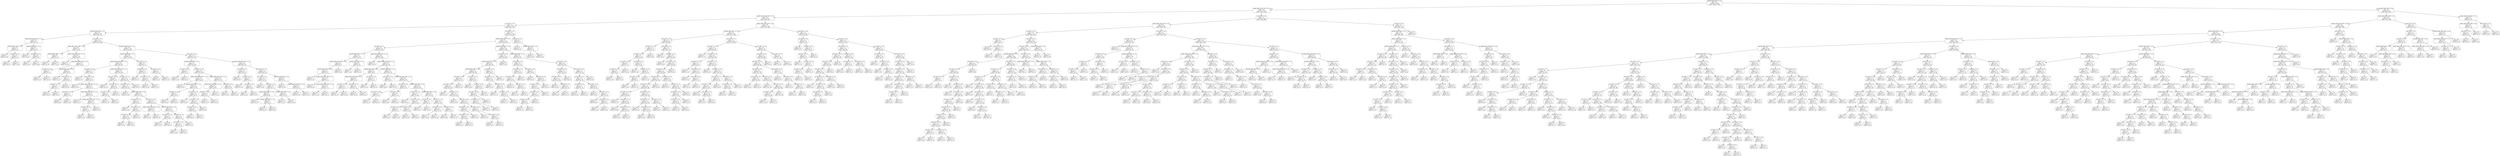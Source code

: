 digraph Tree {
node [shape=box, style="rounded", color="black", fontname="helvetica"] ;
edge [fontname="helvetica"] ;
0 [label="RECENT_PERF_DIFF <= 4.5\ngini = 0.5\nsamples = 1963\nvalue = [1636, 1484]"] ;
1 [label="HOME_AWAY_GOAL_DIFF <= 3.9\ngini = 0.5\nsamples = 1341\nvalue = [1154, 962]"] ;
0 -> 1 [labeldistance=2.5, labelangle=45, headlabel="True"] ;
2 [label="HOME_AWAY_GOAL_DIFF <= 3.6\ngini = 0.5\nsamples = 675\nvalue = [534, 501]"] ;
1 -> 2 ;
3 [label="ELO_DIFF <= 3.4\ngini = 0.5\nsamples = 353\nvalue = [303, 235]"] ;
2 -> 3 ;
4 [label="RECENT_PERF_DIFF <= 2.2\ngini = 0.5\nsamples = 175\nvalue = [167, 91]"] ;
3 -> 4 ;
5 [label="HOME_AWAY_GOAL_DIFF <= 1.8\ngini = 0.3\nsamples = 16\nvalue = [15, 3]"] ;
4 -> 5 ;
6 [label="RECENT_PERF_DIFF <= 1.4\ngini = 0.5\nsamples = 5\nvalue = [3, 2]"] ;
5 -> 6 ;
7 [label="gini = 0.0\nsamples = 2\nvalue = [2, 0]"] ;
6 -> 7 ;
8 [label="ELO_DIFF <= 3.1\ngini = 0.4\nsamples = 3\nvalue = [1, 2]"] ;
6 -> 8 ;
9 [label="gini = 0.0\nsamples = 2\nvalue = [0, 2]"] ;
8 -> 9 ;
10 [label="gini = 0.0\nsamples = 1\nvalue = [1, 0]"] ;
8 -> 10 ;
11 [label="RECENT_PERF_DIFF <= 2.1\ngini = 0.1\nsamples = 11\nvalue = [12, 1]"] ;
5 -> 11 ;
12 [label="gini = 0.0\nsamples = 3\nvalue = [4, 0]"] ;
11 -> 12 ;
13 [label="ELO_DIFF <= 2.4\ngini = 0.2\nsamples = 8\nvalue = [8, 1]"] ;
11 -> 13 ;
14 [label="gini = 0.0\nsamples = 1\nvalue = [0, 1]"] ;
13 -> 14 ;
15 [label="gini = 0.0\nsamples = 7\nvalue = [8, 0]"] ;
13 -> 15 ;
16 [label="ELO_DIFF <= 2.3\ngini = 0.5\nsamples = 159\nvalue = [152, 88]"] ;
4 -> 16 ;
17 [label="HOME_AWAY_GOAL_DIFF <= 2.5\ngini = 0.2\nsamples = 21\nvalue = [30, 5]"] ;
16 -> 17 ;
18 [label="RECENT_PERF_DIFF <= 2.4\ngini = 0.4\nsamples = 3\nvalue = [1, 3]"] ;
17 -> 18 ;
19 [label="gini = 0.0\nsamples = 1\nvalue = [1, 0]"] ;
18 -> 19 ;
20 [label="gini = 0.0\nsamples = 2\nvalue = [0, 3]"] ;
18 -> 20 ;
21 [label="HOME_AWAY_GOAL_DIFF <= 3.3\ngini = 0.1\nsamples = 18\nvalue = [29, 2]"] ;
17 -> 21 ;
22 [label="gini = 0.0\nsamples = 7\nvalue = [13, 0]"] ;
21 -> 22 ;
23 [label="HOME_AWAY_GOAL_DIFF <= 3.4\ngini = 0.2\nsamples = 11\nvalue = [16, 2]"] ;
21 -> 23 ;
24 [label="ELO_DIFF <= 1.6\ngini = 0.5\nsamples = 2\nvalue = [1, 1]"] ;
23 -> 24 ;
25 [label="gini = 0.0\nsamples = 1\nvalue = [0, 1]"] ;
24 -> 25 ;
26 [label="gini = 0.0\nsamples = 1\nvalue = [1, 0]"] ;
24 -> 26 ;
27 [label="RECENT_PERF_DIFF <= 3.5\ngini = 0.1\nsamples = 9\nvalue = [15, 1]"] ;
23 -> 27 ;
28 [label="gini = 0.0\nsamples = 2\nvalue = [2, 0]"] ;
27 -> 28 ;
29 [label="ELO_DIFF <= 1.5\ngini = 0.1\nsamples = 7\nvalue = [13, 1]"] ;
27 -> 29 ;
30 [label="ELO_DIFF <= 1.1\ngini = 0.3\nsamples = 3\nvalue = [4, 1]"] ;
29 -> 30 ;
31 [label="gini = 0.0\nsamples = 2\nvalue = [4, 0]"] ;
30 -> 31 ;
32 [label="gini = 0.0\nsamples = 1\nvalue = [0, 1]"] ;
30 -> 32 ;
33 [label="gini = 0.0\nsamples = 4\nvalue = [9, 0]"] ;
29 -> 33 ;
34 [label="RECENT_PERF_DIFF <= 3.2\ngini = 0.5\nsamples = 138\nvalue = [122, 83]"] ;
16 -> 34 ;
35 [label="RECENT_PERF_DIFF <= 3.1\ngini = 0.5\nsamples = 59\nvalue = [45, 40]"] ;
34 -> 35 ;
36 [label="HOME_AWAY_GOAL_DIFF <= 2.6\ngini = 0.5\nsamples = 48\nvalue = [39, 33]"] ;
35 -> 36 ;
37 [label="ELO_DIFF <= 2.4\ngini = 0.5\nsamples = 13\nvalue = [9, 9]"] ;
36 -> 37 ;
38 [label="gini = 0.4\nsamples = 2\nvalue = [1, 2]"] ;
37 -> 38 ;
39 [label="ELO_DIFF <= 3.0\ngini = 0.5\nsamples = 11\nvalue = [8, 7]"] ;
37 -> 39 ;
40 [label="gini = 0.0\nsamples = 2\nvalue = [2, 0]"] ;
39 -> 40 ;
41 [label="HOME_AWAY_GOAL_DIFF <= 2.3\ngini = 0.5\nsamples = 9\nvalue = [6, 7]"] ;
39 -> 41 ;
42 [label="ELO_DIFF <= 3.3\ngini = 0.5\nsamples = 3\nvalue = [2, 3]"] ;
41 -> 42 ;
43 [label="gini = 0.0\nsamples = 1\nvalue = [0, 1]"] ;
42 -> 43 ;
44 [label="gini = 0.5\nsamples = 2\nvalue = [2, 2]"] ;
42 -> 44 ;
45 [label="HOME_AWAY_GOAL_DIFF <= 2.4\ngini = 0.5\nsamples = 6\nvalue = [4, 4]"] ;
41 -> 45 ;
46 [label="gini = 0.5\nsamples = 2\nvalue = [1, 1]"] ;
45 -> 46 ;
47 [label="HOME_AWAY_GOAL_DIFF <= 2.5\ngini = 0.5\nsamples = 4\nvalue = [3, 3]"] ;
45 -> 47 ;
48 [label="ELO_DIFF <= 3.3\ngini = 0.5\nsamples = 2\nvalue = [1, 1]"] ;
47 -> 48 ;
49 [label="gini = 0.0\nsamples = 1\nvalue = [1, 0]"] ;
48 -> 49 ;
50 [label="gini = 0.0\nsamples = 1\nvalue = [0, 1]"] ;
48 -> 50 ;
51 [label="gini = 0.5\nsamples = 2\nvalue = [2, 2]"] ;
47 -> 51 ;
52 [label="HOME_AWAY_GOAL_DIFF <= 2.7\ngini = 0.5\nsamples = 35\nvalue = [30, 24]"] ;
36 -> 52 ;
53 [label="ELO_DIFF <= 2.8\ngini = 0.5\nsamples = 6\nvalue = [4, 3]"] ;
52 -> 53 ;
54 [label="gini = 0.0\nsamples = 1\nvalue = [0, 1]"] ;
53 -> 54 ;
55 [label="ELO_DIFF <= 3.1\ngini = 0.4\nsamples = 5\nvalue = [4, 2]"] ;
53 -> 55 ;
56 [label="ELO_DIFF <= 2.9\ngini = 0.3\nsamples = 4\nvalue = [4, 1]"] ;
55 -> 56 ;
57 [label="gini = 0.4\nsamples = 3\nvalue = [3, 1]"] ;
56 -> 57 ;
58 [label="gini = 0.0\nsamples = 1\nvalue = [1, 0]"] ;
56 -> 58 ;
59 [label="gini = 0.0\nsamples = 1\nvalue = [0, 1]"] ;
55 -> 59 ;
60 [label="ELO_DIFF <= 3.3\ngini = 0.5\nsamples = 29\nvalue = [26, 21]"] ;
52 -> 60 ;
61 [label="ELO_DIFF <= 2.6\ngini = 0.5\nsamples = 24\nvalue = [18, 21]"] ;
60 -> 61 ;
62 [label="gini = 0.0\nsamples = 1\nvalue = [1, 0]"] ;
61 -> 62 ;
63 [label="RECENT_PERF_DIFF <= 2.8\ngini = 0.5\nsamples = 23\nvalue = [17, 21]"] ;
61 -> 63 ;
64 [label="ELO_DIFF <= 2.8\ngini = 0.4\nsamples = 8\nvalue = [3, 9]"] ;
63 -> 64 ;
65 [label="gini = 0.0\nsamples = 1\nvalue = [1, 0]"] ;
64 -> 65 ;
66 [label="ELO_DIFF <= 3.1\ngini = 0.3\nsamples = 7\nvalue = [2, 9]"] ;
64 -> 66 ;
67 [label="ELO_DIFF <= 2.9\ngini = 0.2\nsamples = 5\nvalue = [1, 8]"] ;
66 -> 67 ;
68 [label="gini = 0.3\nsamples = 3\nvalue = [1, 4]"] ;
67 -> 68 ;
69 [label="gini = 0.0\nsamples = 2\nvalue = [0, 4]"] ;
67 -> 69 ;
70 [label="gini = 0.5\nsamples = 2\nvalue = [1, 1]"] ;
66 -> 70 ;
71 [label="ELO_DIFF <= 2.8\ngini = 0.5\nsamples = 15\nvalue = [14, 12]"] ;
63 -> 71 ;
72 [label="HOME_AWAY_GOAL_DIFF <= 2.9\ngini = 0.4\nsamples = 4\nvalue = [3, 7]"] ;
71 -> 72 ;
73 [label="gini = 0.0\nsamples = 1\nvalue = [0, 3]"] ;
72 -> 73 ;
74 [label="gini = 0.5\nsamples = 3\nvalue = [3, 4]"] ;
72 -> 74 ;
75 [label="RECENT_PERF_DIFF <= 2.9\ngini = 0.4\nsamples = 11\nvalue = [11, 5]"] ;
71 -> 75 ;
76 [label="ELO_DIFF <= 3.2\ngini = 0.4\nsamples = 5\nvalue = [5, 2]"] ;
75 -> 76 ;
77 [label="gini = 0.0\nsamples = 4\nvalue = [5, 0]"] ;
76 -> 77 ;
78 [label="gini = 0.0\nsamples = 1\nvalue = [0, 2]"] ;
76 -> 78 ;
79 [label="ELO_DIFF <= 3.2\ngini = 0.4\nsamples = 6\nvalue = [6, 3]"] ;
75 -> 79 ;
80 [label="ELO_DIFF <= 3.0\ngini = 0.5\nsamples = 5\nvalue = [3, 3]"] ;
79 -> 80 ;
81 [label="gini = 0.0\nsamples = 1\nvalue = [1, 0]"] ;
80 -> 81 ;
82 [label="gini = 0.5\nsamples = 4\nvalue = [2, 3]"] ;
80 -> 82 ;
83 [label="gini = 0.0\nsamples = 1\nvalue = [3, 0]"] ;
79 -> 83 ;
84 [label="gini = 0.0\nsamples = 5\nvalue = [8, 0]"] ;
60 -> 84 ;
85 [label="ELO_DIFF <= 3.1\ngini = 0.5\nsamples = 11\nvalue = [6, 7]"] ;
35 -> 85 ;
86 [label="ELO_DIFF <= 2.4\ngini = 0.4\nsamples = 6\nvalue = [4, 2]"] ;
85 -> 86 ;
87 [label="gini = 0.0\nsamples = 1\nvalue = [0, 1]"] ;
86 -> 87 ;
88 [label="ELO_DIFF <= 2.9\ngini = 0.3\nsamples = 5\nvalue = [4, 1]"] ;
86 -> 88 ;
89 [label="gini = 0.0\nsamples = 2\nvalue = [2, 0]"] ;
88 -> 89 ;
90 [label="gini = 0.4\nsamples = 3\nvalue = [2, 1]"] ;
88 -> 90 ;
91 [label="ELO_DIFF <= 3.3\ngini = 0.4\nsamples = 5\nvalue = [2, 5]"] ;
85 -> 91 ;
92 [label="gini = 0.0\nsamples = 2\nvalue = [0, 3]"] ;
91 -> 92 ;
93 [label="gini = 0.5\nsamples = 3\nvalue = [2, 2]"] ;
91 -> 93 ;
94 [label="ELO_DIFF <= 3.0\ngini = 0.5\nsamples = 79\nvalue = [77, 43]"] ;
34 -> 94 ;
95 [label="RECENT_PERF_DIFF <= 3.3\ngini = 0.5\nsamples = 41\nvalue = [35, 28]"] ;
94 -> 95 ;
96 [label="ELO_DIFF <= 2.6\ngini = 0.5\nsamples = 2\nvalue = [2, 2]"] ;
95 -> 96 ;
97 [label="gini = 0.0\nsamples = 1\nvalue = [2, 0]"] ;
96 -> 97 ;
98 [label="gini = 0.0\nsamples = 1\nvalue = [0, 2]"] ;
96 -> 98 ;
99 [label="ELO_DIFF <= 2.8\ngini = 0.5\nsamples = 39\nvalue = [33, 26]"] ;
95 -> 99 ;
100 [label="HOME_AWAY_GOAL_DIFF <= 3.4\ngini = 0.4\nsamples = 19\nvalue = [20, 9]"] ;
99 -> 100 ;
101 [label="gini = 0.0\nsamples = 3\nvalue = [3, 0]"] ;
100 -> 101 ;
102 [label="RECENT_PERF_DIFF <= 3.5\ngini = 0.5\nsamples = 16\nvalue = [17, 9]"] ;
100 -> 102 ;
103 [label="ELO_DIFF <= 2.6\ngini = 0.5\nsamples = 4\nvalue = [3, 2]"] ;
102 -> 103 ;
104 [label="gini = 0.0\nsamples = 2\nvalue = [0, 2]"] ;
103 -> 104 ;
105 [label="gini = 0.0\nsamples = 2\nvalue = [3, 0]"] ;
103 -> 105 ;
106 [label="ELO_DIFF <= 2.4\ngini = 0.4\nsamples = 12\nvalue = [14, 7]"] ;
102 -> 106 ;
107 [label="gini = 0.5\nsamples = 4\nvalue = [3, 4]"] ;
106 -> 107 ;
108 [label="ELO_DIFF <= 2.6\ngini = 0.3\nsamples = 8\nvalue = [11, 3]"] ;
106 -> 108 ;
109 [label="ELO_DIFF <= 2.5\ngini = 0.4\nsamples = 5\nvalue = [8, 3]"] ;
108 -> 109 ;
110 [label="gini = 0.4\nsamples = 3\nvalue = [6, 2]"] ;
109 -> 110 ;
111 [label="gini = 0.4\nsamples = 2\nvalue = [2, 1]"] ;
109 -> 111 ;
112 [label="gini = 0.0\nsamples = 3\nvalue = [3, 0]"] ;
108 -> 112 ;
113 [label="HOME_AWAY_GOAL_DIFF <= 3.5\ngini = 0.5\nsamples = 20\nvalue = [13, 17]"] ;
99 -> 113 ;
114 [label="HOME_AWAY_GOAL_DIFF <= 3.4\ngini = 0.5\nsamples = 10\nvalue = [8, 9]"] ;
113 -> 114 ;
115 [label="ELO_DIFF <= 2.9\ngini = 0.5\nsamples = 7\nvalue = [6, 7]"] ;
114 -> 115 ;
116 [label="gini = 0.4\nsamples = 3\nvalue = [3, 1]"] ;
115 -> 116 ;
117 [label="gini = 0.4\nsamples = 4\nvalue = [3, 6]"] ;
115 -> 117 ;
118 [label="gini = 0.5\nsamples = 3\nvalue = [2, 2]"] ;
114 -> 118 ;
119 [label="ELO_DIFF <= 2.9\ngini = 0.5\nsamples = 10\nvalue = [5, 8]"] ;
113 -> 119 ;
120 [label="gini = 0.4\nsamples = 4\nvalue = [2, 4]"] ;
119 -> 120 ;
121 [label="gini = 0.5\nsamples = 6\nvalue = [3, 4]"] ;
119 -> 121 ;
122 [label="HOME_AWAY_GOAL_DIFF <= 3.3\ngini = 0.4\nsamples = 38\nvalue = [42, 15]"] ;
94 -> 122 ;
123 [label="ELO_DIFF <= 3.1\ngini = 0.3\nsamples = 12\nvalue = [13, 3]"] ;
122 -> 123 ;
124 [label="gini = 0.0\nsamples = 5\nvalue = [6, 0]"] ;
123 -> 124 ;
125 [label="ELO_DIFF <= 3.2\ngini = 0.4\nsamples = 7\nvalue = [7, 3]"] ;
123 -> 125 ;
126 [label="gini = 0.4\nsamples = 2\nvalue = [1, 2]"] ;
125 -> 126 ;
127 [label="ELO_DIFF <= 3.3\ngini = 0.2\nsamples = 5\nvalue = [6, 1]"] ;
125 -> 127 ;
128 [label="gini = 0.0\nsamples = 1\nvalue = [2, 0]"] ;
127 -> 128 ;
129 [label="gini = 0.3\nsamples = 4\nvalue = [4, 1]"] ;
127 -> 129 ;
130 [label="ELO_DIFF <= 3.3\ngini = 0.4\nsamples = 26\nvalue = [29, 12]"] ;
122 -> 130 ;
131 [label="ELO_DIFF <= 3.1\ngini = 0.4\nsamples = 19\nvalue = [23, 7]"] ;
130 -> 131 ;
132 [label="gini = 0.0\nsamples = 2\nvalue = [2, 0]"] ;
131 -> 132 ;
133 [label="ELO_DIFF <= 3.2\ngini = 0.4\nsamples = 17\nvalue = [21, 7]"] ;
131 -> 133 ;
134 [label="RECENT_PERF_DIFF <= 3.4\ngini = 0.4\nsamples = 8\nvalue = [9, 4]"] ;
133 -> 134 ;
135 [label="gini = 0.0\nsamples = 1\nvalue = [0, 2]"] ;
134 -> 135 ;
136 [label="RECENT_PERF_DIFF <= 3.5\ngini = 0.3\nsamples = 7\nvalue = [9, 2]"] ;
134 -> 136 ;
137 [label="gini = 0.0\nsamples = 3\nvalue = [5, 0]"] ;
136 -> 137 ;
138 [label="gini = 0.4\nsamples = 4\nvalue = [4, 2]"] ;
136 -> 138 ;
139 [label="RECENT_PERF_DIFF <= 3.4\ngini = 0.3\nsamples = 9\nvalue = [12, 3]"] ;
133 -> 139 ;
140 [label="gini = 0.4\nsamples = 2\nvalue = [2, 1]"] ;
139 -> 140 ;
141 [label="gini = 0.3\nsamples = 7\nvalue = [10, 2]"] ;
139 -> 141 ;
142 [label="RECENT_PERF_DIFF <= 3.4\ngini = 0.5\nsamples = 7\nvalue = [6, 5]"] ;
130 -> 142 ;
143 [label="gini = 0.0\nsamples = 1\nvalue = [1, 0]"] ;
142 -> 143 ;
144 [label="HOME_AWAY_GOAL_DIFF <= 3.5\ngini = 0.5\nsamples = 6\nvalue = [5, 5]"] ;
142 -> 144 ;
145 [label="gini = 0.0\nsamples = 1\nvalue = [0, 2]"] ;
144 -> 145 ;
146 [label="gini = 0.5\nsamples = 5\nvalue = [5, 3]"] ;
144 -> 146 ;
147 [label="ELO_DIFF <= 5.1\ngini = 0.5\nsamples = 178\nvalue = [136, 144]"] ;
3 -> 147 ;
148 [label="RECENT_PERF_DIFF <= 3.1\ngini = 0.5\nsamples = 172\nvalue = [128, 143]"] ;
147 -> 148 ;
149 [label="ELO_DIFF <= 3.7\ngini = 0.4\nsamples = 56\nvalue = [31, 63]"] ;
148 -> 149 ;
150 [label="RECENT_PERF_DIFF <= 2.7\ngini = 0.5\nsamples = 14\nvalue = [11, 13]"] ;
149 -> 150 ;
151 [label="HOME_AWAY_GOAL_DIFF <= 2.3\ngini = 0.5\nsamples = 8\nvalue = [9, 5]"] ;
150 -> 151 ;
152 [label="RECENT_PERF_DIFF <= 0.8\ngini = 0.5\nsamples = 4\nvalue = [3, 5]"] ;
151 -> 152 ;
153 [label="gini = 0.0\nsamples = 1\nvalue = [2, 0]"] ;
152 -> 153 ;
154 [label="HOME_AWAY_GOAL_DIFF <= 1.7\ngini = 0.3\nsamples = 3\nvalue = [1, 5]"] ;
152 -> 154 ;
155 [label="gini = 0.0\nsamples = 1\nvalue = [0, 4]"] ;
154 -> 155 ;
156 [label="HOME_AWAY_GOAL_DIFF <= 2.0\ngini = 0.5\nsamples = 2\nvalue = [1, 1]"] ;
154 -> 156 ;
157 [label="gini = 0.0\nsamples = 1\nvalue = [1, 0]"] ;
156 -> 157 ;
158 [label="gini = 0.0\nsamples = 1\nvalue = [0, 1]"] ;
156 -> 158 ;
159 [label="gini = 0.0\nsamples = 4\nvalue = [6, 0]"] ;
151 -> 159 ;
160 [label="RECENT_PERF_DIFF <= 2.8\ngini = 0.3\nsamples = 6\nvalue = [2, 8]"] ;
150 -> 160 ;
161 [label="gini = 0.4\nsamples = 3\nvalue = [2, 5]"] ;
160 -> 161 ;
162 [label="gini = 0.0\nsamples = 3\nvalue = [0, 3]"] ;
160 -> 162 ;
163 [label="HOME_AWAY_GOAL_DIFF <= 1.9\ngini = 0.4\nsamples = 42\nvalue = [20, 50]"] ;
149 -> 163 ;
164 [label="gini = 0.0\nsamples = 3\nvalue = [0, 5]"] ;
163 -> 164 ;
165 [label="HOME_AWAY_GOAL_DIFF <= 2.5\ngini = 0.4\nsamples = 39\nvalue = [20, 45]"] ;
163 -> 165 ;
166 [label="RECENT_PERF_DIFF <= 2.2\ngini = 0.5\nsamples = 8\nvalue = [6, 4]"] ;
165 -> 166 ;
167 [label="HOME_AWAY_GOAL_DIFF <= 2.1\ngini = 0.4\nsamples = 5\nvalue = [4, 2]"] ;
166 -> 167 ;
168 [label="ELO_DIFF <= 4.3\ngini = 0.5\nsamples = 2\nvalue = [1, 1]"] ;
167 -> 168 ;
169 [label="gini = 0.0\nsamples = 1\nvalue = [0, 1]"] ;
168 -> 169 ;
170 [label="gini = 0.0\nsamples = 1\nvalue = [1, 0]"] ;
168 -> 170 ;
171 [label="ELO_DIFF <= 4.3\ngini = 0.4\nsamples = 3\nvalue = [3, 1]"] ;
167 -> 171 ;
172 [label="gini = 0.0\nsamples = 2\nvalue = [3, 0]"] ;
171 -> 172 ;
173 [label="gini = 0.0\nsamples = 1\nvalue = [0, 1]"] ;
171 -> 173 ;
174 [label="ELO_DIFF <= 3.9\ngini = 0.5\nsamples = 3\nvalue = [2, 2]"] ;
166 -> 174 ;
175 [label="gini = 0.0\nsamples = 1\nvalue = [2, 0]"] ;
174 -> 175 ;
176 [label="gini = 0.0\nsamples = 2\nvalue = [0, 2]"] ;
174 -> 176 ;
177 [label="RECENT_PERF_DIFF <= 2.6\ngini = 0.4\nsamples = 31\nvalue = [14, 41]"] ;
165 -> 177 ;
178 [label="ELO_DIFF <= 3.9\ngini = 0.3\nsamples = 5\nvalue = [2, 9]"] ;
177 -> 178 ;
179 [label="gini = 0.0\nsamples = 3\nvalue = [0, 9]"] ;
178 -> 179 ;
180 [label="gini = 0.0\nsamples = 2\nvalue = [2, 0]"] ;
178 -> 180 ;
181 [label="HOME_AWAY_GOAL_DIFF <= 2.7\ngini = 0.4\nsamples = 26\nvalue = [12, 32]"] ;
177 -> 181 ;
182 [label="ELO_DIFF <= 3.9\ngini = 0.4\nsamples = 6\nvalue = [3, 6]"] ;
181 -> 182 ;
183 [label="ELO_DIFF <= 3.8\ngini = 0.3\nsamples = 3\nvalue = [1, 5]"] ;
182 -> 183 ;
184 [label="gini = 0.4\nsamples = 2\nvalue = [1, 2]"] ;
183 -> 184 ;
185 [label="gini = 0.0\nsamples = 1\nvalue = [0, 3]"] ;
183 -> 185 ;
186 [label="ELO_DIFF <= 4.7\ngini = 0.4\nsamples = 3\nvalue = [2, 1]"] ;
182 -> 186 ;
187 [label="gini = 0.0\nsamples = 2\nvalue = [2, 0]"] ;
186 -> 187 ;
188 [label="gini = 0.0\nsamples = 1\nvalue = [0, 1]"] ;
186 -> 188 ;
189 [label="RECENT_PERF_DIFF <= 2.8\ngini = 0.4\nsamples = 20\nvalue = [9, 26]"] ;
181 -> 189 ;
190 [label="ELO_DIFF <= 3.8\ngini = 0.4\nsamples = 8\nvalue = [3, 10]"] ;
189 -> 190 ;
191 [label="gini = 0.0\nsamples = 1\nvalue = [0, 2]"] ;
190 -> 191 ;
192 [label="ELO_DIFF <= 4.0\ngini = 0.4\nsamples = 7\nvalue = [3, 8]"] ;
190 -> 192 ;
193 [label="ELO_DIFF <= 3.9\ngini = 0.5\nsamples = 3\nvalue = [2, 2]"] ;
192 -> 193 ;
194 [label="gini = 0.4\nsamples = 2\nvalue = [1, 2]"] ;
193 -> 194 ;
195 [label="gini = 0.0\nsamples = 1\nvalue = [1, 0]"] ;
193 -> 195 ;
196 [label="ELO_DIFF <= 4.1\ngini = 0.2\nsamples = 4\nvalue = [1, 6]"] ;
192 -> 196 ;
197 [label="gini = 0.3\nsamples = 3\nvalue = [1, 4]"] ;
196 -> 197 ;
198 [label="gini = 0.0\nsamples = 1\nvalue = [0, 2]"] ;
196 -> 198 ;
199 [label="RECENT_PERF_DIFF <= 2.9\ngini = 0.4\nsamples = 12\nvalue = [6, 16]"] ;
189 -> 199 ;
200 [label="ELO_DIFF <= 4.0\ngini = 0.5\nsamples = 2\nvalue = [1, 1]"] ;
199 -> 200 ;
201 [label="gini = 0.0\nsamples = 1\nvalue = [0, 1]"] ;
200 -> 201 ;
202 [label="gini = 0.0\nsamples = 1\nvalue = [1, 0]"] ;
200 -> 202 ;
203 [label="ELO_DIFF <= 3.9\ngini = 0.4\nsamples = 10\nvalue = [5, 15]"] ;
199 -> 203 ;
204 [label="ELO_DIFF <= 3.8\ngini = 0.5\nsamples = 3\nvalue = [4, 4]"] ;
203 -> 204 ;
205 [label="gini = 0.3\nsamples = 2\nvalue = [1, 4]"] ;
204 -> 205 ;
206 [label="gini = 0.0\nsamples = 1\nvalue = [3, 0]"] ;
204 -> 206 ;
207 [label="ELO_DIFF <= 4.7\ngini = 0.2\nsamples = 7\nvalue = [1, 11]"] ;
203 -> 207 ;
208 [label="gini = 0.0\nsamples = 5\nvalue = [0, 8]"] ;
207 -> 208 ;
209 [label="gini = 0.4\nsamples = 2\nvalue = [1, 3]"] ;
207 -> 209 ;
210 [label="RECENT_PERF_DIFF <= 3.4\ngini = 0.5\nsamples = 116\nvalue = [97, 80]"] ;
148 -> 210 ;
211 [label="ELO_DIFF <= 4.8\ngini = 0.5\nsamples = 49\nvalue = [43, 29]"] ;
210 -> 211 ;
212 [label="RECENT_PERF_DIFF <= 3.3\ngini = 0.5\nsamples = 47\nvalue = [38, 29]"] ;
211 -> 212 ;
213 [label="RECENT_PERF_DIFF <= 3.2\ngini = 0.5\nsamples = 36\nvalue = [30, 24]"] ;
212 -> 213 ;
214 [label="ELO_DIFF <= 4.6\ngini = 0.5\nsamples = 24\nvalue = [21, 15]"] ;
213 -> 214 ;
215 [label="ELO_DIFF <= 3.5\ngini = 0.5\nsamples = 22\nvalue = [20, 12]"] ;
214 -> 215 ;
216 [label="gini = 0.3\nsamples = 4\nvalue = [5, 1]"] ;
215 -> 216 ;
217 [label="ELO_DIFF <= 3.7\ngini = 0.5\nsamples = 18\nvalue = [15, 11]"] ;
215 -> 217 ;
218 [label="gini = 0.4\nsamples = 2\nvalue = [2, 4]"] ;
217 -> 218 ;
219 [label="ELO_DIFF <= 4.0\ngini = 0.5\nsamples = 16\nvalue = [13, 7]"] ;
217 -> 219 ;
220 [label="ELO_DIFF <= 3.9\ngini = 0.5\nsamples = 9\nvalue = [7, 5]"] ;
219 -> 220 ;
221 [label="ELO_DIFF <= 3.8\ngini = 0.4\nsamples = 6\nvalue = [5, 2]"] ;
220 -> 221 ;
222 [label="gini = 0.4\nsamples = 3\nvalue = [2, 1]"] ;
221 -> 222 ;
223 [label="gini = 0.4\nsamples = 3\nvalue = [3, 1]"] ;
221 -> 223 ;
224 [label="gini = 0.5\nsamples = 3\nvalue = [2, 3]"] ;
220 -> 224 ;
225 [label="ELO_DIFF <= 4.1\ngini = 0.4\nsamples = 7\nvalue = [6, 2]"] ;
219 -> 225 ;
226 [label="gini = 0.0\nsamples = 1\nvalue = [1, 0]"] ;
225 -> 226 ;
227 [label="ELO_DIFF <= 4.3\ngini = 0.4\nsamples = 6\nvalue = [5, 2]"] ;
225 -> 227 ;
228 [label="gini = 0.4\nsamples = 3\nvalue = [3, 1]"] ;
227 -> 228 ;
229 [label="gini = 0.4\nsamples = 3\nvalue = [2, 1]"] ;
227 -> 229 ;
230 [label="gini = 0.4\nsamples = 2\nvalue = [1, 3]"] ;
214 -> 230 ;
231 [label="ELO_DIFF <= 3.5\ngini = 0.5\nsamples = 12\nvalue = [9, 9]"] ;
213 -> 231 ;
232 [label="gini = 0.0\nsamples = 2\nvalue = [0, 4]"] ;
231 -> 232 ;
233 [label="ELO_DIFF <= 4.4\ngini = 0.5\nsamples = 10\nvalue = [9, 5]"] ;
231 -> 233 ;
234 [label="ELO_DIFF <= 3.8\ngini = 0.4\nsamples = 9\nvalue = [9, 4]"] ;
233 -> 234 ;
235 [label="ELO_DIFF <= 3.7\ngini = 0.5\nsamples = 6\nvalue = [4, 4]"] ;
234 -> 235 ;
236 [label="gini = 0.4\nsamples = 3\nvalue = [3, 1]"] ;
235 -> 236 ;
237 [label="gini = 0.4\nsamples = 3\nvalue = [1, 3]"] ;
235 -> 237 ;
238 [label="gini = 0.0\nsamples = 3\nvalue = [5, 0]"] ;
234 -> 238 ;
239 [label="gini = 0.0\nsamples = 1\nvalue = [0, 1]"] ;
233 -> 239 ;
240 [label="ELO_DIFF <= 4.2\ngini = 0.5\nsamples = 11\nvalue = [8, 5]"] ;
212 -> 240 ;
241 [label="ELO_DIFF <= 3.5\ngini = 0.4\nsamples = 10\nvalue = [8, 4]"] ;
240 -> 241 ;
242 [label="gini = 0.5\nsamples = 2\nvalue = [1, 1]"] ;
241 -> 242 ;
243 [label="ELO_DIFF <= 3.8\ngini = 0.4\nsamples = 8\nvalue = [7, 3]"] ;
241 -> 243 ;
244 [label="gini = 0.4\nsamples = 3\nvalue = [3, 1]"] ;
243 -> 244 ;
245 [label="ELO_DIFF <= 4.0\ngini = 0.4\nsamples = 5\nvalue = [4, 2]"] ;
243 -> 245 ;
246 [label="gini = 0.5\nsamples = 2\nvalue = [1, 1]"] ;
245 -> 246 ;
247 [label="gini = 0.4\nsamples = 3\nvalue = [3, 1]"] ;
245 -> 247 ;
248 [label="gini = 0.0\nsamples = 1\nvalue = [0, 1]"] ;
240 -> 248 ;
249 [label="gini = 0.0\nsamples = 2\nvalue = [5, 0]"] ;
211 -> 249 ;
250 [label="RECENT_PERF_DIFF <= 3.5\ngini = 0.5\nsamples = 67\nvalue = [54, 51]"] ;
210 -> 250 ;
251 [label="ELO_DIFF <= 3.9\ngini = 0.5\nsamples = 23\nvalue = [19, 17]"] ;
250 -> 251 ;
252 [label="ELO_DIFF <= 3.8\ngini = 0.5\nsamples = 15\nvalue = [15, 8]"] ;
251 -> 252 ;
253 [label="ELO_DIFF <= 3.5\ngini = 0.5\nsamples = 13\nvalue = [13, 8]"] ;
252 -> 253 ;
254 [label="gini = 0.4\nsamples = 4\nvalue = [6, 3]"] ;
253 -> 254 ;
255 [label="ELO_DIFF <= 3.7\ngini = 0.5\nsamples = 9\nvalue = [7, 5]"] ;
253 -> 255 ;
256 [label="gini = 0.5\nsamples = 5\nvalue = [3, 2]"] ;
255 -> 256 ;
257 [label="gini = 0.5\nsamples = 4\nvalue = [4, 3]"] ;
255 -> 257 ;
258 [label="gini = 0.0\nsamples = 2\nvalue = [2, 0]"] ;
252 -> 258 ;
259 [label="ELO_DIFF <= 4.2\ngini = 0.4\nsamples = 8\nvalue = [4, 9]"] ;
251 -> 259 ;
260 [label="gini = 0.0\nsamples = 2\nvalue = [0, 3]"] ;
259 -> 260 ;
261 [label="ELO_DIFF <= 4.7\ngini = 0.5\nsamples = 6\nvalue = [4, 6]"] ;
259 -> 261 ;
262 [label="ELO_DIFF <= 4.6\ngini = 0.5\nsamples = 5\nvalue = [4, 4]"] ;
261 -> 262 ;
263 [label="ELO_DIFF <= 4.5\ngini = 0.5\nsamples = 4\nvalue = [3, 4]"] ;
262 -> 263 ;
264 [label="ELO_DIFF <= 4.3\ngini = 0.5\nsamples = 3\nvalue = [3, 3]"] ;
263 -> 264 ;
265 [label="gini = 0.5\nsamples = 2\nvalue = [2, 3]"] ;
264 -> 265 ;
266 [label="gini = 0.0\nsamples = 1\nvalue = [1, 0]"] ;
264 -> 266 ;
267 [label="gini = 0.0\nsamples = 1\nvalue = [0, 1]"] ;
263 -> 267 ;
268 [label="gini = 0.0\nsamples = 1\nvalue = [1, 0]"] ;
262 -> 268 ;
269 [label="gini = 0.0\nsamples = 1\nvalue = [0, 2]"] ;
261 -> 269 ;
270 [label="ELO_DIFF <= 3.9\ngini = 0.5\nsamples = 44\nvalue = [35, 34]"] ;
250 -> 270 ;
271 [label="ELO_DIFF <= 3.8\ngini = 0.5\nsamples = 23\nvalue = [24, 13]"] ;
270 -> 271 ;
272 [label="ELO_DIFF <= 3.5\ngini = 0.5\nsamples = 18\nvalue = [14, 13]"] ;
271 -> 272 ;
273 [label="gini = 0.4\nsamples = 5\nvalue = [2, 6]"] ;
272 -> 273 ;
274 [label="ELO_DIFF <= 3.7\ngini = 0.5\nsamples = 13\nvalue = [12, 7]"] ;
272 -> 274 ;
275 [label="gini = 0.0\nsamples = 5\nvalue = [5, 0]"] ;
274 -> 275 ;
276 [label="gini = 0.5\nsamples = 8\nvalue = [7, 7]"] ;
274 -> 276 ;
277 [label="gini = 0.0\nsamples = 5\nvalue = [10, 0]"] ;
271 -> 277 ;
278 [label="ELO_DIFF <= 4.6\ngini = 0.5\nsamples = 21\nvalue = [11, 21]"] ;
270 -> 278 ;
279 [label="ELO_DIFF <= 4.1\ngini = 0.4\nsamples = 19\nvalue = [8, 21]"] ;
278 -> 279 ;
280 [label="ELO_DIFF <= 4.0\ngini = 0.3\nsamples = 7\nvalue = [3, 12]"] ;
279 -> 280 ;
281 [label="gini = 0.3\nsamples = 5\nvalue = [2, 8]"] ;
280 -> 281 ;
282 [label="gini = 0.3\nsamples = 2\nvalue = [1, 4]"] ;
280 -> 282 ;
283 [label="ELO_DIFF <= 4.2\ngini = 0.5\nsamples = 12\nvalue = [5, 9]"] ;
279 -> 283 ;
284 [label="gini = 0.5\nsamples = 6\nvalue = [4, 3]"] ;
283 -> 284 ;
285 [label="ELO_DIFF <= 4.3\ngini = 0.2\nsamples = 6\nvalue = [1, 6]"] ;
283 -> 285 ;
286 [label="gini = 0.0\nsamples = 4\nvalue = [0, 4]"] ;
285 -> 286 ;
287 [label="ELO_DIFF <= 4.5\ngini = 0.4\nsamples = 2\nvalue = [1, 2]"] ;
285 -> 287 ;
288 [label="gini = 0.0\nsamples = 1\nvalue = [1, 0]"] ;
287 -> 288 ;
289 [label="gini = 0.0\nsamples = 1\nvalue = [0, 2]"] ;
287 -> 289 ;
290 [label="gini = 0.0\nsamples = 2\nvalue = [3, 0]"] ;
278 -> 290 ;
291 [label="ELO_DIFF <= 5.4\ngini = 0.2\nsamples = 6\nvalue = [8, 1]"] ;
147 -> 291 ;
292 [label="gini = 0.0\nsamples = 3\nvalue = [4, 0]"] ;
291 -> 292 ;
293 [label="RECENT_PERF_DIFF <= 3.2\ngini = 0.3\nsamples = 3\nvalue = [4, 1]"] ;
291 -> 293 ;
294 [label="gini = 0.0\nsamples = 2\nvalue = [4, 0]"] ;
293 -> 294 ;
295 [label="gini = 0.0\nsamples = 1\nvalue = [0, 1]"] ;
293 -> 295 ;
296 [label="HOME_AWAY_GOAL_DIFF <= 3.8\ngini = 0.5\nsamples = 322\nvalue = [231, 266]"] ;
2 -> 296 ;
297 [label="RECENT_PERF_DIFF <= 3.7\ngini = 0.5\nsamples = 204\nvalue = [137, 186]"] ;
296 -> 297 ;
298 [label="ELO_DIFF <= 2.9\ngini = 0.5\nsamples = 89\nvalue = [58, 81]"] ;
297 -> 298 ;
299 [label="ELO_DIFF <= 2.6\ngini = 0.5\nsamples = 17\nvalue = [17, 9]"] ;
298 -> 299 ;
300 [label="ELO_DIFF <= 2.0\ngini = 0.5\nsamples = 14\nvalue = [13, 9]"] ;
299 -> 300 ;
301 [label="ELO_DIFF <= 1.9\ngini = 0.4\nsamples = 5\nvalue = [7, 3]"] ;
300 -> 301 ;
302 [label="ELO_DIFF <= 1.7\ngini = 0.5\nsamples = 3\nvalue = [4, 3]"] ;
301 -> 302 ;
303 [label="gini = 0.0\nsamples = 1\nvalue = [1, 0]"] ;
302 -> 303 ;
304 [label="gini = 0.5\nsamples = 2\nvalue = [3, 3]"] ;
302 -> 304 ;
305 [label="gini = 0.0\nsamples = 2\nvalue = [3, 0]"] ;
301 -> 305 ;
306 [label="ELO_DIFF <= 2.3\ngini = 0.5\nsamples = 9\nvalue = [6, 6]"] ;
300 -> 306 ;
307 [label="gini = 0.3\nsamples = 3\nvalue = [1, 4]"] ;
306 -> 307 ;
308 [label="ELO_DIFF <= 2.5\ngini = 0.4\nsamples = 6\nvalue = [5, 2]"] ;
306 -> 308 ;
309 [label="ELO_DIFF <= 2.4\ngini = 0.3\nsamples = 4\nvalue = [4, 1]"] ;
308 -> 309 ;
310 [label="gini = 0.0\nsamples = 1\nvalue = [1, 0]"] ;
309 -> 310 ;
311 [label="gini = 0.4\nsamples = 3\nvalue = [3, 1]"] ;
309 -> 311 ;
312 [label="gini = 0.5\nsamples = 2\nvalue = [1, 1]"] ;
308 -> 312 ;
313 [label="gini = 0.0\nsamples = 3\nvalue = [4, 0]"] ;
299 -> 313 ;
314 [label="ELO_DIFF <= 3.0\ngini = 0.5\nsamples = 72\nvalue = [41, 72]"] ;
298 -> 314 ;
315 [label="gini = 0.0\nsamples = 2\nvalue = [0, 7]"] ;
314 -> 315 ;
316 [label="ELO_DIFF <= 3.1\ngini = 0.5\nsamples = 70\nvalue = [41, 65]"] ;
314 -> 316 ;
317 [label="gini = 0.0\nsamples = 2\nvalue = [3, 0]"] ;
316 -> 317 ;
318 [label="ELO_DIFF <= 5.6\ngini = 0.5\nsamples = 68\nvalue = [38, 65]"] ;
316 -> 318 ;
319 [label="ELO_DIFF <= 4.2\ngini = 0.5\nsamples = 67\nvalue = [36, 65]"] ;
318 -> 319 ;
320 [label="ELO_DIFF <= 4.1\ngini = 0.5\nsamples = 54\nvalue = [32, 48]"] ;
319 -> 320 ;
321 [label="ELO_DIFF <= 3.5\ngini = 0.5\nsamples = 52\nvalue = [28, 48]"] ;
320 -> 321 ;
322 [label="ELO_DIFF <= 3.2\ngini = 0.4\nsamples = 23\nvalue = [10, 25]"] ;
321 -> 322 ;
323 [label="gini = 0.5\nsamples = 4\nvalue = [2, 3]"] ;
322 -> 323 ;
324 [label="ELO_DIFF <= 3.3\ngini = 0.4\nsamples = 19\nvalue = [8, 22]"] ;
322 -> 324 ;
325 [label="gini = 0.4\nsamples = 8\nvalue = [3, 10]"] ;
324 -> 325 ;
326 [label="ELO_DIFF <= 3.4\ngini = 0.4\nsamples = 11\nvalue = [5, 12]"] ;
324 -> 326 ;
327 [label="gini = 0.5\nsamples = 6\nvalue = [3, 5]"] ;
326 -> 327 ;
328 [label="gini = 0.3\nsamples = 5\nvalue = [2, 7]"] ;
326 -> 328 ;
329 [label="ELO_DIFF <= 3.9\ngini = 0.5\nsamples = 29\nvalue = [18, 23]"] ;
321 -> 329 ;
330 [label="ELO_DIFF <= 3.7\ngini = 0.5\nsamples = 24\nvalue = [15, 15]"] ;
329 -> 330 ;
331 [label="gini = 0.5\nsamples = 8\nvalue = [4, 6]"] ;
330 -> 331 ;
332 [label="ELO_DIFF <= 3.8\ngini = 0.5\nsamples = 16\nvalue = [11, 9]"] ;
330 -> 332 ;
333 [label="gini = 0.5\nsamples = 6\nvalue = [4, 4]"] ;
332 -> 333 ;
334 [label="gini = 0.5\nsamples = 10\nvalue = [7, 5]"] ;
332 -> 334 ;
335 [label="ELO_DIFF <= 4.0\ngini = 0.4\nsamples = 5\nvalue = [3, 8]"] ;
329 -> 335 ;
336 [label="gini = 0.4\nsamples = 2\nvalue = [1, 3]"] ;
335 -> 336 ;
337 [label="gini = 0.4\nsamples = 3\nvalue = [2, 5]"] ;
335 -> 337 ;
338 [label="gini = 0.0\nsamples = 2\nvalue = [4, 0]"] ;
320 -> 338 ;
339 [label="ELO_DIFF <= 4.3\ngini = 0.3\nsamples = 13\nvalue = [4, 17]"] ;
319 -> 339 ;
340 [label="gini = 0.0\nsamples = 3\nvalue = [0, 5]"] ;
339 -> 340 ;
341 [label="ELO_DIFF <= 5.1\ngini = 0.4\nsamples = 10\nvalue = [4, 12]"] ;
339 -> 341 ;
342 [label="ELO_DIFF <= 4.9\ngini = 0.4\nsamples = 8\nvalue = [4, 9]"] ;
341 -> 342 ;
343 [label="ELO_DIFF <= 4.5\ngini = 0.3\nsamples = 6\nvalue = [2, 8]"] ;
342 -> 343 ;
344 [label="gini = 0.4\nsamples = 4\nvalue = [2, 4]"] ;
343 -> 344 ;
345 [label="gini = 0.0\nsamples = 2\nvalue = [0, 4]"] ;
343 -> 345 ;
346 [label="gini = 0.4\nsamples = 2\nvalue = [2, 1]"] ;
342 -> 346 ;
347 [label="gini = 0.0\nsamples = 2\nvalue = [0, 3]"] ;
341 -> 347 ;
348 [label="gini = 0.0\nsamples = 1\nvalue = [2, 0]"] ;
318 -> 348 ;
349 [label="ELO_DIFF <= 3.7\ngini = 0.5\nsamples = 115\nvalue = [79, 105]"] ;
297 -> 349 ;
350 [label="ELO_DIFF <= 1.8\ngini = 0.5\nsamples = 44\nvalue = [38, 23]"] ;
349 -> 350 ;
351 [label="gini = 0.4\nsamples = 2\nvalue = [1, 3]"] ;
350 -> 351 ;
352 [label="ELO_DIFF <= 2.8\ngini = 0.5\nsamples = 42\nvalue = [37, 20]"] ;
350 -> 352 ;
353 [label="ELO_DIFF <= 2.0\ngini = 0.3\nsamples = 13\nvalue = [14, 3]"] ;
352 -> 353 ;
354 [label="gini = 0.5\nsamples = 2\nvalue = [1, 1]"] ;
353 -> 354 ;
355 [label="ELO_DIFF <= 2.5\ngini = 0.2\nsamples = 11\nvalue = [13, 2]"] ;
353 -> 355 ;
356 [label="gini = 0.0\nsamples = 4\nvalue = [6, 0]"] ;
355 -> 356 ;
357 [label="ELO_DIFF <= 2.6\ngini = 0.3\nsamples = 7\nvalue = [7, 2]"] ;
355 -> 357 ;
358 [label="gini = 0.4\nsamples = 3\nvalue = [3, 1]"] ;
357 -> 358 ;
359 [label="gini = 0.3\nsamples = 4\nvalue = [4, 1]"] ;
357 -> 359 ;
360 [label="ELO_DIFF <= 2.9\ngini = 0.5\nsamples = 29\nvalue = [23, 17]"] ;
352 -> 360 ;
361 [label="gini = 0.0\nsamples = 3\nvalue = [0, 5]"] ;
360 -> 361 ;
362 [label="ELO_DIFF <= 3.3\ngini = 0.5\nsamples = 26\nvalue = [23, 12]"] ;
360 -> 362 ;
363 [label="ELO_DIFF <= 3.2\ngini = 0.3\nsamples = 15\nvalue = [15, 4]"] ;
362 -> 363 ;
364 [label="ELO_DIFF <= 3.0\ngini = 0.4\nsamples = 12\nvalue = [12, 4]"] ;
363 -> 364 ;
365 [label="gini = 0.0\nsamples = 2\nvalue = [2, 0]"] ;
364 -> 365 ;
366 [label="ELO_DIFF <= 3.1\ngini = 0.4\nsamples = 10\nvalue = [10, 4]"] ;
364 -> 366 ;
367 [label="gini = 0.4\nsamples = 7\nvalue = [7, 3]"] ;
366 -> 367 ;
368 [label="gini = 0.4\nsamples = 3\nvalue = [3, 1]"] ;
366 -> 368 ;
369 [label="gini = 0.0\nsamples = 3\nvalue = [3, 0]"] ;
363 -> 369 ;
370 [label="ELO_DIFF <= 3.5\ngini = 0.5\nsamples = 11\nvalue = [8, 8]"] ;
362 -> 370 ;
371 [label="ELO_DIFF <= 3.4\ngini = 0.5\nsamples = 8\nvalue = [5, 8]"] ;
370 -> 371 ;
372 [label="gini = 0.5\nsamples = 4\nvalue = [4, 4]"] ;
371 -> 372 ;
373 [label="gini = 0.3\nsamples = 4\nvalue = [1, 4]"] ;
371 -> 373 ;
374 [label="gini = 0.0\nsamples = 3\nvalue = [3, 0]"] ;
370 -> 374 ;
375 [label="ELO_DIFF <= 4.9\ngini = 0.4\nsamples = 71\nvalue = [41, 82]"] ;
349 -> 375 ;
376 [label="ELO_DIFF <= 4.8\ngini = 0.5\nsamples = 63\nvalue = [40, 68]"] ;
375 -> 376 ;
377 [label="ELO_DIFF <= 4.3\ngini = 0.5\nsamples = 62\nvalue = [38, 68]"] ;
376 -> 377 ;
378 [label="ELO_DIFF <= 3.9\ngini = 0.5\nsamples = 49\nvalue = [31, 52]"] ;
377 -> 378 ;
379 [label="ELO_DIFF <= 3.8\ngini = 0.4\nsamples = 10\nvalue = [4, 10]"] ;
378 -> 379 ;
380 [label="gini = 0.5\nsamples = 7\nvalue = [4, 6]"] ;
379 -> 380 ;
381 [label="gini = 0.0\nsamples = 3\nvalue = [0, 4]"] ;
379 -> 381 ;
382 [label="ELO_DIFF <= 4.0\ngini = 0.5\nsamples = 39\nvalue = [27, 42]"] ;
378 -> 382 ;
383 [label="gini = 0.5\nsamples = 15\nvalue = [11, 13]"] ;
382 -> 383 ;
384 [label="ELO_DIFF <= 4.2\ngini = 0.5\nsamples = 24\nvalue = [16, 29]"] ;
382 -> 384 ;
385 [label="ELO_DIFF <= 4.1\ngini = 0.4\nsamples = 17\nvalue = [8, 19]"] ;
384 -> 385 ;
386 [label="gini = 0.4\nsamples = 12\nvalue = [5, 12]"] ;
385 -> 386 ;
387 [label="gini = 0.4\nsamples = 5\nvalue = [3, 7]"] ;
385 -> 387 ;
388 [label="gini = 0.5\nsamples = 7\nvalue = [8, 10]"] ;
384 -> 388 ;
389 [label="ELO_DIFF <= 4.5\ngini = 0.4\nsamples = 13\nvalue = [7, 16]"] ;
377 -> 389 ;
390 [label="gini = 0.0\nsamples = 2\nvalue = [0, 4]"] ;
389 -> 390 ;
391 [label="ELO_DIFF <= 4.6\ngini = 0.5\nsamples = 11\nvalue = [7, 12]"] ;
389 -> 391 ;
392 [label="gini = 0.5\nsamples = 3\nvalue = [3, 2]"] ;
391 -> 392 ;
393 [label="ELO_DIFF <= 4.7\ngini = 0.4\nsamples = 8\nvalue = [4, 10]"] ;
391 -> 393 ;
394 [label="gini = 0.3\nsamples = 4\nvalue = [1, 4]"] ;
393 -> 394 ;
395 [label="gini = 0.4\nsamples = 4\nvalue = [3, 6]"] ;
393 -> 395 ;
396 [label="gini = 0.0\nsamples = 1\nvalue = [2, 0]"] ;
376 -> 396 ;
397 [label="ELO_DIFF <= 5.0\ngini = 0.1\nsamples = 8\nvalue = [1, 14]"] ;
375 -> 397 ;
398 [label="gini = 0.3\nsamples = 3\nvalue = [1, 4]"] ;
397 -> 398 ;
399 [label="gini = 0.0\nsamples = 5\nvalue = [0, 10]"] ;
397 -> 399 ;
400 [label="ELO_DIFF <= 2.6\ngini = 0.5\nsamples = 118\nvalue = [94, 80]"] ;
296 -> 400 ;
401 [label="ELO_DIFF <= 2.0\ngini = 0.4\nsamples = 18\nvalue = [17, 7]"] ;
400 -> 401 ;
402 [label="gini = 0.0\nsamples = 2\nvalue = [2, 0]"] ;
401 -> 402 ;
403 [label="ELO_DIFF <= 2.5\ngini = 0.4\nsamples = 16\nvalue = [15, 7]"] ;
401 -> 403 ;
404 [label="ELO_DIFF <= 2.2\ngini = 0.5\nsamples = 9\nvalue = [9, 5]"] ;
403 -> 404 ;
405 [label="gini = 0.5\nsamples = 2\nvalue = [3, 2]"] ;
404 -> 405 ;
406 [label="ELO_DIFF <= 2.4\ngini = 0.4\nsamples = 7\nvalue = [6, 3]"] ;
404 -> 406 ;
407 [label="ELO_DIFF <= 2.3\ngini = 0.4\nsamples = 3\nvalue = [3, 1]"] ;
406 -> 407 ;
408 [label="gini = 0.4\nsamples = 2\nvalue = [2, 1]"] ;
407 -> 408 ;
409 [label="gini = 0.0\nsamples = 1\nvalue = [1, 0]"] ;
407 -> 409 ;
410 [label="gini = 0.5\nsamples = 4\nvalue = [3, 2]"] ;
406 -> 410 ;
411 [label="gini = 0.4\nsamples = 7\nvalue = [6, 2]"] ;
403 -> 411 ;
412 [label="ELO_DIFF <= 4.0\ngini = 0.5\nsamples = 100\nvalue = [77, 73]"] ;
400 -> 412 ;
413 [label="ELO_DIFF <= 3.5\ngini = 0.5\nsamples = 59\nvalue = [38, 48]"] ;
412 -> 413 ;
414 [label="ELO_DIFF <= 3.4\ngini = 0.5\nsamples = 36\nvalue = [29, 24]"] ;
413 -> 414 ;
415 [label="ELO_DIFF <= 3.3\ngini = 0.5\nsamples = 30\nvalue = [20, 24]"] ;
414 -> 415 ;
416 [label="ELO_DIFF <= 3.1\ngini = 0.5\nsamples = 27\nvalue = [20, 20]"] ;
415 -> 416 ;
417 [label="ELO_DIFF <= 2.8\ngini = 0.5\nsamples = 15\nvalue = [9, 13]"] ;
416 -> 417 ;
418 [label="gini = 0.5\nsamples = 2\nvalue = [2, 2]"] ;
417 -> 418 ;
419 [label="ELO_DIFF <= 3.0\ngini = 0.5\nsamples = 13\nvalue = [7, 11]"] ;
417 -> 419 ;
420 [label="ELO_DIFF <= 2.9\ngini = 0.5\nsamples = 7\nvalue = [4, 6]"] ;
419 -> 420 ;
421 [label="gini = 0.5\nsamples = 4\nvalue = [2, 3]"] ;
420 -> 421 ;
422 [label="gini = 0.5\nsamples = 3\nvalue = [2, 3]"] ;
420 -> 422 ;
423 [label="gini = 0.5\nsamples = 6\nvalue = [3, 5]"] ;
419 -> 423 ;
424 [label="ELO_DIFF <= 3.2\ngini = 0.5\nsamples = 12\nvalue = [11, 7]"] ;
416 -> 424 ;
425 [label="gini = 0.0\nsamples = 4\nvalue = [5, 0]"] ;
424 -> 425 ;
426 [label="gini = 0.5\nsamples = 8\nvalue = [6, 7]"] ;
424 -> 426 ;
427 [label="gini = 0.0\nsamples = 3\nvalue = [0, 4]"] ;
415 -> 427 ;
428 [label="gini = 0.0\nsamples = 6\nvalue = [9, 0]"] ;
414 -> 428 ;
429 [label="ELO_DIFF <= 3.8\ngini = 0.4\nsamples = 23\nvalue = [9, 24]"] ;
413 -> 429 ;
430 [label="ELO_DIFF <= 3.7\ngini = 0.5\nsamples = 11\nvalue = [5, 9]"] ;
429 -> 430 ;
431 [label="gini = 0.4\nsamples = 8\nvalue = [3, 8]"] ;
430 -> 431 ;
432 [label="gini = 0.4\nsamples = 3\nvalue = [2, 1]"] ;
430 -> 432 ;
433 [label="ELO_DIFF <= 3.9\ngini = 0.3\nsamples = 12\nvalue = [4, 15]"] ;
429 -> 433 ;
434 [label="gini = 0.3\nsamples = 6\nvalue = [2, 9]"] ;
433 -> 434 ;
435 [label="gini = 0.4\nsamples = 6\nvalue = [2, 6]"] ;
433 -> 435 ;
436 [label="ELO_DIFF <= 4.5\ngini = 0.5\nsamples = 41\nvalue = [39, 25]"] ;
412 -> 436 ;
437 [label="ELO_DIFF <= 4.1\ngini = 0.4\nsamples = 19\nvalue = [23, 7]"] ;
436 -> 437 ;
438 [label="gini = 0.0\nsamples = 2\nvalue = [3, 0]"] ;
437 -> 438 ;
439 [label="ELO_DIFF <= 4.2\ngini = 0.4\nsamples = 17\nvalue = [20, 7]"] ;
437 -> 439 ;
440 [label="gini = 0.5\nsamples = 8\nvalue = [7, 4]"] ;
439 -> 440 ;
441 [label="ELO_DIFF <= 4.3\ngini = 0.3\nsamples = 9\nvalue = [13, 3]"] ;
439 -> 441 ;
442 [label="gini = 0.3\nsamples = 6\nvalue = [9, 2]"] ;
441 -> 442 ;
443 [label="gini = 0.3\nsamples = 3\nvalue = [4, 1]"] ;
441 -> 443 ;
444 [label="ELO_DIFF <= 5.8\ngini = 0.5\nsamples = 22\nvalue = [16, 18]"] ;
436 -> 444 ;
445 [label="ELO_DIFF <= 5.4\ngini = 0.5\nsamples = 21\nvalue = [15, 18]"] ;
444 -> 445 ;
446 [label="ELO_DIFF <= 5.0\ngini = 0.5\nsamples = 20\nvalue = [15, 15]"] ;
445 -> 446 ;
447 [label="ELO_DIFF <= 4.6\ngini = 0.5\nsamples = 16\nvalue = [10, 13]"] ;
446 -> 447 ;
448 [label="gini = 0.5\nsamples = 4\nvalue = [3, 2]"] ;
447 -> 448 ;
449 [label="ELO_DIFF <= 4.8\ngini = 0.5\nsamples = 12\nvalue = [7, 11]"] ;
447 -> 449 ;
450 [label="ELO_DIFF <= 4.7\ngini = 0.5\nsamples = 8\nvalue = [4, 7]"] ;
449 -> 450 ;
451 [label="gini = 0.5\nsamples = 3\nvalue = [2, 3]"] ;
450 -> 451 ;
452 [label="gini = 0.4\nsamples = 5\nvalue = [2, 4]"] ;
450 -> 452 ;
453 [label="gini = 0.5\nsamples = 4\nvalue = [3, 4]"] ;
449 -> 453 ;
454 [label="ELO_DIFF <= 5.2\ngini = 0.4\nsamples = 4\nvalue = [5, 2]"] ;
446 -> 454 ;
455 [label="gini = 0.4\nsamples = 2\nvalue = [3, 1]"] ;
454 -> 455 ;
456 [label="gini = 0.4\nsamples = 2\nvalue = [2, 1]"] ;
454 -> 456 ;
457 [label="gini = 0.0\nsamples = 1\nvalue = [0, 3]"] ;
445 -> 457 ;
458 [label="gini = 0.0\nsamples = 1\nvalue = [1, 0]"] ;
444 -> 458 ;
459 [label="ELO_DIFF <= 4.6\ngini = 0.5\nsamples = 666\nvalue = [620, 461]"] ;
1 -> 459 ;
460 [label="HOME_AWAY_GOAL_DIFF <= 4.2\ngini = 0.5\nsamples = 539\nvalue = [536, 351]"] ;
459 -> 460 ;
461 [label="ELO_DIFF <= 2.2\ngini = 0.5\nsamples = 213\nvalue = [231, 127]"] ;
460 -> 461 ;
462 [label="ELO_DIFF <= 1.8\ngini = 0.2\nsamples = 11\nvalue = [22, 2]"] ;
461 -> 462 ;
463 [label="gini = 0.0\nsamples = 4\nvalue = [10, 0]"] ;
462 -> 463 ;
464 [label="ELO_DIFF <= 2.0\ngini = 0.2\nsamples = 7\nvalue = [12, 2]"] ;
462 -> 464 ;
465 [label="gini = 0.4\nsamples = 3\nvalue = [5, 2]"] ;
464 -> 465 ;
466 [label="gini = 0.0\nsamples = 4\nvalue = [7, 0]"] ;
464 -> 466 ;
467 [label="ELO_DIFF <= 4.5\ngini = 0.5\nsamples = 202\nvalue = [209, 125]"] ;
461 -> 467 ;
468 [label="ELO_DIFF <= 4.0\ngini = 0.5\nsamples = 191\nvalue = [199, 113]"] ;
467 -> 468 ;
469 [label="RECENT_PERF_DIFF <= 4.1\ngini = 0.5\nsamples = 149\nvalue = [150, 100]"] ;
468 -> 469 ;
470 [label="ELO_DIFF <= 3.9\ngini = 0.5\nsamples = 63\nvalue = [65, 41]"] ;
469 -> 470 ;
471 [label="ELO_DIFF <= 2.6\ngini = 0.5\nsamples = 55\nvalue = [60, 32]"] ;
470 -> 471 ;
472 [label="ELO_DIFF <= 2.4\ngini = 0.5\nsamples = 7\nvalue = [3, 5]"] ;
471 -> 472 ;
473 [label="gini = 0.0\nsamples = 2\nvalue = [3, 0]"] ;
472 -> 473 ;
474 [label="gini = 0.0\nsamples = 5\nvalue = [0, 5]"] ;
472 -> 474 ;
475 [label="ELO_DIFF <= 2.9\ngini = 0.4\nsamples = 48\nvalue = [57, 27]"] ;
471 -> 475 ;
476 [label="gini = 0.0\nsamples = 5\nvalue = [7, 0]"] ;
475 -> 476 ;
477 [label="ELO_DIFF <= 3.0\ngini = 0.5\nsamples = 43\nvalue = [50, 27]"] ;
475 -> 477 ;
478 [label="gini = 0.5\nsamples = 4\nvalue = [4, 7]"] ;
477 -> 478 ;
479 [label="ELO_DIFF <= 3.8\ngini = 0.4\nsamples = 39\nvalue = [46, 20]"] ;
477 -> 479 ;
480 [label="ELO_DIFF <= 3.7\ngini = 0.4\nsamples = 33\nvalue = [40, 15]"] ;
479 -> 480 ;
481 [label="ELO_DIFF <= 3.5\ngini = 0.4\nsamples = 30\nvalue = [37, 15]"] ;
480 -> 481 ;
482 [label="ELO_DIFF <= 3.4\ngini = 0.4\nsamples = 25\nvalue = [30, 10]"] ;
481 -> 482 ;
483 [label="ELO_DIFF <= 3.2\ngini = 0.4\nsamples = 20\nvalue = [22, 10]"] ;
482 -> 483 ;
484 [label="ELO_DIFF <= 3.1\ngini = 0.5\nsamples = 12\nvalue = [13, 7]"] ;
483 -> 484 ;
485 [label="gini = 0.4\nsamples = 5\nvalue = [6, 2]"] ;
484 -> 485 ;
486 [label="gini = 0.5\nsamples = 7\nvalue = [7, 5]"] ;
484 -> 486 ;
487 [label="ELO_DIFF <= 3.3\ngini = 0.4\nsamples = 8\nvalue = [9, 3]"] ;
483 -> 487 ;
488 [label="gini = 0.3\nsamples = 3\nvalue = [4, 1]"] ;
487 -> 488 ;
489 [label="gini = 0.4\nsamples = 5\nvalue = [5, 2]"] ;
487 -> 489 ;
490 [label="gini = 0.0\nsamples = 5\nvalue = [8, 0]"] ;
482 -> 490 ;
491 [label="gini = 0.5\nsamples = 5\nvalue = [7, 5]"] ;
481 -> 491 ;
492 [label="gini = 0.0\nsamples = 3\nvalue = [3, 0]"] ;
480 -> 492 ;
493 [label="gini = 0.5\nsamples = 6\nvalue = [6, 5]"] ;
479 -> 493 ;
494 [label="gini = 0.5\nsamples = 8\nvalue = [5, 9]"] ;
470 -> 494 ;
495 [label="ELO_DIFF <= 3.7\ngini = 0.5\nsamples = 86\nvalue = [85, 59]"] ;
469 -> 495 ;
496 [label="ELO_DIFF <= 3.1\ngini = 0.5\nsamples = 69\nvalue = [74, 39]"] ;
495 -> 496 ;
497 [label="ELO_DIFF <= 2.3\ngini = 0.5\nsamples = 31\nvalue = [33, 22]"] ;
496 -> 497 ;
498 [label="gini = 0.4\nsamples = 3\nvalue = [1, 2]"] ;
497 -> 498 ;
499 [label="ELO_DIFF <= 2.5\ngini = 0.5\nsamples = 28\nvalue = [32, 20]"] ;
497 -> 499 ;
500 [label="gini = 0.0\nsamples = 3\nvalue = [5, 0]"] ;
499 -> 500 ;
501 [label="ELO_DIFF <= 2.7\ngini = 0.5\nsamples = 25\nvalue = [27, 20]"] ;
499 -> 501 ;
502 [label="gini = 0.5\nsamples = 6\nvalue = [4, 4]"] ;
501 -> 502 ;
503 [label="ELO_DIFF <= 2.9\ngini = 0.5\nsamples = 19\nvalue = [23, 16]"] ;
501 -> 503 ;
504 [label="gini = 0.4\nsamples = 5\nvalue = [6, 3]"] ;
503 -> 504 ;
505 [label="ELO_DIFF <= 3.0\ngini = 0.5\nsamples = 14\nvalue = [17, 13]"] ;
503 -> 505 ;
506 [label="gini = 0.5\nsamples = 5\nvalue = [6, 5]"] ;
505 -> 506 ;
507 [label="gini = 0.5\nsamples = 9\nvalue = [11, 8]"] ;
505 -> 507 ;
508 [label="ELO_DIFF <= 3.4\ngini = 0.4\nsamples = 38\nvalue = [41, 17]"] ;
496 -> 508 ;
509 [label="ELO_DIFF <= 3.2\ngini = 0.2\nsamples = 15\nvalue = [18, 3]"] ;
508 -> 509 ;
510 [label="gini = 0.2\nsamples = 7\nvalue = [8, 1]"] ;
509 -> 510 ;
511 [label="ELO_DIFF <= 3.3\ngini = 0.3\nsamples = 8\nvalue = [10, 2]"] ;
509 -> 511 ;
512 [label="gini = 0.3\nsamples = 4\nvalue = [4, 1]"] ;
511 -> 512 ;
513 [label="gini = 0.2\nsamples = 4\nvalue = [6, 1]"] ;
511 -> 513 ;
514 [label="ELO_DIFF <= 3.5\ngini = 0.5\nsamples = 23\nvalue = [23, 14]"] ;
508 -> 514 ;
515 [label="gini = 0.5\nsamples = 9\nvalue = [9, 6]"] ;
514 -> 515 ;
516 [label="gini = 0.5\nsamples = 14\nvalue = [14, 8]"] ;
514 -> 516 ;
517 [label="ELO_DIFF <= 3.9\ngini = 0.5\nsamples = 17\nvalue = [11, 20]"] ;
495 -> 517 ;
518 [label="ELO_DIFF <= 3.8\ngini = 0.4\nsamples = 14\nvalue = [7, 18]"] ;
517 -> 518 ;
519 [label="gini = 0.5\nsamples = 8\nvalue = [5, 8]"] ;
518 -> 519 ;
520 [label="gini = 0.3\nsamples = 6\nvalue = [2, 10]"] ;
518 -> 520 ;
521 [label="gini = 0.4\nsamples = 3\nvalue = [4, 2]"] ;
517 -> 521 ;
522 [label="ELO_DIFF <= 4.1\ngini = 0.3\nsamples = 42\nvalue = [49, 13]"] ;
468 -> 522 ;
523 [label="HOME_AWAY_GOAL_DIFF <= 4.1\ngini = 0.1\nsamples = 10\nvalue = [14, 1]"] ;
522 -> 523 ;
524 [label="gini = 0.2\nsamples = 7\nvalue = [8, 1]"] ;
523 -> 524 ;
525 [label="gini = 0.0\nsamples = 3\nvalue = [6, 0]"] ;
523 -> 525 ;
526 [label="RECENT_PERF_DIFF <= 4.1\ngini = 0.4\nsamples = 32\nvalue = [35, 12]"] ;
522 -> 526 ;
527 [label="ELO_DIFF <= 4.3\ngini = 0.4\nsamples = 14\nvalue = [14, 5]"] ;
526 -> 527 ;
528 [label="ELO_DIFF <= 4.2\ngini = 0.3\nsamples = 12\nvalue = [14, 3]"] ;
527 -> 528 ;
529 [label="gini = 0.2\nsamples = 8\nvalue = [10, 1]"] ;
528 -> 529 ;
530 [label="gini = 0.4\nsamples = 4\nvalue = [4, 2]"] ;
528 -> 530 ;
531 [label="gini = 0.0\nsamples = 2\nvalue = [0, 2]"] ;
527 -> 531 ;
532 [label="ELO_DIFF <= 4.3\ngini = 0.4\nsamples = 18\nvalue = [21, 7]"] ;
526 -> 532 ;
533 [label="ELO_DIFF <= 4.2\ngini = 0.5\nsamples = 12\nvalue = [12, 7]"] ;
532 -> 533 ;
534 [label="gini = 0.5\nsamples = 6\nvalue = [6, 4]"] ;
533 -> 534 ;
535 [label="gini = 0.4\nsamples = 6\nvalue = [6, 3]"] ;
533 -> 535 ;
536 [label="gini = 0.0\nsamples = 6\nvalue = [9, 0]"] ;
532 -> 536 ;
537 [label="RECENT_PERF_DIFF <= 4.1\ngini = 0.5\nsamples = 11\nvalue = [10, 12]"] ;
467 -> 537 ;
538 [label="gini = 0.5\nsamples = 6\nvalue = [5, 3]"] ;
537 -> 538 ;
539 [label="gini = 0.5\nsamples = 5\nvalue = [5, 9]"] ;
537 -> 539 ;
540 [label="ELO_DIFF <= 2.8\ngini = 0.5\nsamples = 326\nvalue = [305, 224]"] ;
460 -> 540 ;
541 [label="ELO_DIFF <= 2.0\ngini = 0.4\nsamples = 39\nvalue = [44, 15]"] ;
540 -> 541 ;
542 [label="gini = 0.0\nsamples = 5\nvalue = [6, 0]"] ;
541 -> 542 ;
543 [label="HOME_AWAY_GOAL_DIFF <= 4.3\ngini = 0.4\nsamples = 34\nvalue = [38, 15]"] ;
541 -> 543 ;
544 [label="ELO_DIFF <= 2.4\ngini = 0.5\nsamples = 14\nvalue = [11, 8]"] ;
543 -> 544 ;
545 [label="ELO_DIFF <= 2.3\ngini = 0.4\nsamples = 7\nvalue = [6, 2]"] ;
544 -> 545 ;
546 [label="ELO_DIFF <= 2.2\ngini = 0.3\nsamples = 4\nvalue = [4, 1]"] ;
545 -> 546 ;
547 [label="gini = 0.4\nsamples = 3\nvalue = [3, 1]"] ;
546 -> 547 ;
548 [label="gini = 0.0\nsamples = 1\nvalue = [1, 0]"] ;
546 -> 548 ;
549 [label="gini = 0.4\nsamples = 3\nvalue = [2, 1]"] ;
545 -> 549 ;
550 [label="ELO_DIFF <= 2.6\ngini = 0.5\nsamples = 7\nvalue = [5, 6]"] ;
544 -> 550 ;
551 [label="ELO_DIFF <= 2.5\ngini = 0.4\nsamples = 4\nvalue = [2, 5]"] ;
550 -> 551 ;
552 [label="gini = 0.4\nsamples = 2\nvalue = [1, 2]"] ;
551 -> 552 ;
553 [label="gini = 0.4\nsamples = 2\nvalue = [1, 3]"] ;
551 -> 553 ;
554 [label="gini = 0.4\nsamples = 3\nvalue = [3, 1]"] ;
550 -> 554 ;
555 [label="RECENT_PERF_DIFF <= 4.4\ngini = 0.3\nsamples = 20\nvalue = [27, 7]"] ;
543 -> 555 ;
556 [label="ELO_DIFF <= 2.3\ngini = 0.2\nsamples = 12\nvalue = [19, 3]"] ;
555 -> 556 ;
557 [label="gini = 0.4\nsamples = 2\nvalue = [1, 3]"] ;
556 -> 557 ;
558 [label="gini = 0.0\nsamples = 10\nvalue = [18, 0]"] ;
556 -> 558 ;
559 [label="ELO_DIFF <= 2.5\ngini = 0.4\nsamples = 8\nvalue = [8, 4]"] ;
555 -> 559 ;
560 [label="gini = 0.0\nsamples = 4\nvalue = [6, 0]"] ;
559 -> 560 ;
561 [label="ELO_DIFF <= 2.6\ngini = 0.4\nsamples = 4\nvalue = [2, 4]"] ;
559 -> 561 ;
562 [label="gini = 0.5\nsamples = 2\nvalue = [2, 2]"] ;
561 -> 562 ;
563 [label="gini = 0.0\nsamples = 2\nvalue = [0, 2]"] ;
561 -> 563 ;
564 [label="ELO_DIFF <= 4.0\ngini = 0.5\nsamples = 287\nvalue = [261, 209]"] ;
540 -> 564 ;
565 [label="HOME_AWAY_GOAL_DIFF <= 4.4\ngini = 0.5\nsamples = 194\nvalue = [165, 153]"] ;
564 -> 565 ;
566 [label="HOME_AWAY_GOAL_DIFF <= 4.3\ngini = 0.5\nsamples = 130\nvalue = [102, 103]"] ;
565 -> 566 ;
567 [label="ELO_DIFF <= 3.0\ngini = 0.5\nsamples = 64\nvalue = [49, 47]"] ;
566 -> 567 ;
568 [label="gini = 0.0\nsamples = 4\nvalue = [6, 0]"] ;
567 -> 568 ;
569 [label="ELO_DIFF <= 3.3\ngini = 0.5\nsamples = 60\nvalue = [43, 47]"] ;
567 -> 569 ;
570 [label="ELO_DIFF <= 3.1\ngini = 0.5\nsamples = 13\nvalue = [12, 7]"] ;
569 -> 570 ;
571 [label="gini = 0.5\nsamples = 7\nvalue = [4, 6]"] ;
570 -> 571 ;
572 [label="ELO_DIFF <= 3.2\ngini = 0.2\nsamples = 6\nvalue = [8, 1]"] ;
570 -> 572 ;
573 [label="gini = 0.0\nsamples = 2\nvalue = [3, 0]"] ;
572 -> 573 ;
574 [label="gini = 0.3\nsamples = 4\nvalue = [5, 1]"] ;
572 -> 574 ;
575 [label="ELO_DIFF <= 3.5\ngini = 0.5\nsamples = 47\nvalue = [31, 40]"] ;
569 -> 575 ;
576 [label="ELO_DIFF <= 3.4\ngini = 0.4\nsamples = 16\nvalue = [8, 19]"] ;
575 -> 576 ;
577 [label="gini = 0.4\nsamples = 11\nvalue = [5, 13]"] ;
576 -> 577 ;
578 [label="gini = 0.4\nsamples = 5\nvalue = [3, 6]"] ;
576 -> 578 ;
579 [label="ELO_DIFF <= 3.8\ngini = 0.5\nsamples = 31\nvalue = [23, 21]"] ;
575 -> 579 ;
580 [label="ELO_DIFF <= 3.7\ngini = 0.5\nsamples = 17\nvalue = [12, 14]"] ;
579 -> 580 ;
581 [label="gini = 0.5\nsamples = 7\nvalue = [5, 5]"] ;
580 -> 581 ;
582 [label="gini = 0.5\nsamples = 10\nvalue = [7, 9]"] ;
580 -> 582 ;
583 [label="ELO_DIFF <= 3.9\ngini = 0.5\nsamples = 14\nvalue = [11, 7]"] ;
579 -> 583 ;
584 [label="gini = 0.3\nsamples = 8\nvalue = [8, 2]"] ;
583 -> 584 ;
585 [label="gini = 0.5\nsamples = 6\nvalue = [3, 5]"] ;
583 -> 585 ;
586 [label="ELO_DIFF <= 3.9\ngini = 0.5\nsamples = 66\nvalue = [53, 56]"] ;
566 -> 586 ;
587 [label="ELO_DIFF <= 3.2\ngini = 0.5\nsamples = 56\nvalue = [38, 50]"] ;
586 -> 587 ;
588 [label="ELO_DIFF <= 3.0\ngini = 0.5\nsamples = 19\nvalue = [16, 13]"] ;
587 -> 588 ;
589 [label="ELO_DIFF <= 2.9\ngini = 0.5\nsamples = 11\nvalue = [7, 11]"] ;
588 -> 589 ;
590 [label="gini = 0.5\nsamples = 7\nvalue = [5, 8]"] ;
589 -> 590 ;
591 [label="gini = 0.5\nsamples = 4\nvalue = [2, 3]"] ;
589 -> 591 ;
592 [label="ELO_DIFF <= 3.1\ngini = 0.3\nsamples = 8\nvalue = [9, 2]"] ;
588 -> 592 ;
593 [label="gini = 0.3\nsamples = 4\nvalue = [5, 1]"] ;
592 -> 593 ;
594 [label="gini = 0.3\nsamples = 4\nvalue = [4, 1]"] ;
592 -> 594 ;
595 [label="ELO_DIFF <= 3.5\ngini = 0.5\nsamples = 37\nvalue = [22, 37]"] ;
587 -> 595 ;
596 [label="ELO_DIFF <= 3.3\ngini = 0.3\nsamples = 15\nvalue = [5, 18]"] ;
595 -> 596 ;
597 [label="gini = 0.3\nsamples = 4\nvalue = [1, 5]"] ;
596 -> 597 ;
598 [label="ELO_DIFF <= 3.4\ngini = 0.4\nsamples = 11\nvalue = [4, 13]"] ;
596 -> 598 ;
599 [label="gini = 0.4\nsamples = 3\nvalue = [1, 2]"] ;
598 -> 599 ;
600 [label="gini = 0.3\nsamples = 8\nvalue = [3, 11]"] ;
598 -> 600 ;
601 [label="ELO_DIFF <= 3.7\ngini = 0.5\nsamples = 22\nvalue = [17, 19]"] ;
595 -> 601 ;
602 [label="gini = 0.5\nsamples = 7\nvalue = [7, 4]"] ;
601 -> 602 ;
603 [label="ELO_DIFF <= 3.8\ngini = 0.5\nsamples = 15\nvalue = [10, 15]"] ;
601 -> 603 ;
604 [label="gini = 0.5\nsamples = 9\nvalue = [7, 8]"] ;
603 -> 604 ;
605 [label="gini = 0.4\nsamples = 6\nvalue = [3, 7]"] ;
603 -> 605 ;
606 [label="gini = 0.4\nsamples = 10\nvalue = [15, 6]"] ;
586 -> 606 ;
607 [label="ELO_DIFF <= 3.3\ngini = 0.5\nsamples = 64\nvalue = [63, 50]"] ;
565 -> 607 ;
608 [label="ELO_DIFF <= 3.2\ngini = 0.5\nsamples = 32\nvalue = [24, 27]"] ;
607 -> 608 ;
609 [label="ELO_DIFF <= 3.1\ngini = 0.5\nsamples = 25\nvalue = [20, 20]"] ;
608 -> 609 ;
610 [label="ELO_DIFF <= 3.0\ngini = 0.5\nsamples = 14\nvalue = [11, 13]"] ;
609 -> 610 ;
611 [label="ELO_DIFF <= 2.9\ngini = 0.5\nsamples = 10\nvalue = [9, 11]"] ;
610 -> 611 ;
612 [label="gini = 0.5\nsamples = 5\nvalue = [6, 7]"] ;
611 -> 612 ;
613 [label="gini = 0.5\nsamples = 5\nvalue = [3, 4]"] ;
611 -> 613 ;
614 [label="gini = 0.5\nsamples = 4\nvalue = [2, 2]"] ;
610 -> 614 ;
615 [label="gini = 0.5\nsamples = 11\nvalue = [9, 7]"] ;
609 -> 615 ;
616 [label="gini = 0.5\nsamples = 7\nvalue = [4, 7]"] ;
608 -> 616 ;
617 [label="ELO_DIFF <= 3.9\ngini = 0.5\nsamples = 32\nvalue = [39, 23]"] ;
607 -> 617 ;
618 [label="ELO_DIFF <= 3.4\ngini = 0.4\nsamples = 22\nvalue = [30, 13]"] ;
617 -> 618 ;
619 [label="gini = 0.2\nsamples = 5\nvalue = [7, 1]"] ;
618 -> 619 ;
620 [label="ELO_DIFF <= 3.5\ngini = 0.5\nsamples = 17\nvalue = [23, 12]"] ;
618 -> 620 ;
621 [label="gini = 0.4\nsamples = 4\nvalue = [5, 2]"] ;
620 -> 621 ;
622 [label="ELO_DIFF <= 3.7\ngini = 0.5\nsamples = 13\nvalue = [18, 10]"] ;
620 -> 622 ;
623 [label="gini = 0.5\nsamples = 6\nvalue = [7, 5]"] ;
622 -> 623 ;
624 [label="ELO_DIFF <= 3.8\ngini = 0.4\nsamples = 7\nvalue = [11, 5]"] ;
622 -> 624 ;
625 [label="gini = 0.4\nsamples = 4\nvalue = [8, 3]"] ;
624 -> 625 ;
626 [label="gini = 0.5\nsamples = 3\nvalue = [3, 2]"] ;
624 -> 626 ;
627 [label="gini = 0.5\nsamples = 10\nvalue = [9, 10]"] ;
617 -> 627 ;
628 [label="ELO_DIFF <= 4.2\ngini = 0.5\nsamples = 93\nvalue = [96, 56]"] ;
564 -> 628 ;
629 [label="ELO_DIFF <= 4.1\ngini = 0.4\nsamples = 40\nvalue = [48, 17]"] ;
628 -> 629 ;
630 [label="HOME_AWAY_GOAL_DIFF <= 4.4\ngini = 0.3\nsamples = 15\nvalue = [20, 5]"] ;
629 -> 630 ;
631 [label="RECENT_PERF_DIFF <= 4.3\ngini = 0.4\nsamples = 8\nvalue = [10, 3]"] ;
630 -> 631 ;
632 [label="gini = 0.3\nsamples = 6\nvalue = [8, 2]"] ;
631 -> 632 ;
633 [label="gini = 0.4\nsamples = 2\nvalue = [2, 1]"] ;
631 -> 633 ;
634 [label="gini = 0.3\nsamples = 7\nvalue = [10, 2]"] ;
630 -> 634 ;
635 [label="HOME_AWAY_GOAL_DIFF <= 4.4\ngini = 0.4\nsamples = 25\nvalue = [28, 12]"] ;
629 -> 635 ;
636 [label="HOME_AWAY_GOAL_DIFF <= 4.3\ngini = 0.5\nsamples = 18\nvalue = [19, 10]"] ;
635 -> 636 ;
637 [label="gini = 0.4\nsamples = 13\nvalue = [17, 7]"] ;
636 -> 637 ;
638 [label="gini = 0.5\nsamples = 5\nvalue = [2, 3]"] ;
636 -> 638 ;
639 [label="gini = 0.3\nsamples = 7\nvalue = [9, 2]"] ;
635 -> 639 ;
640 [label="HOME_AWAY_GOAL_DIFF <= 4.4\ngini = 0.5\nsamples = 53\nvalue = [48, 39]"] ;
628 -> 640 ;
641 [label="RECENT_PERF_DIFF <= 4.3\ngini = 0.5\nsamples = 33\nvalue = [25, 26]"] ;
640 -> 641 ;
642 [label="ELO_DIFF <= 4.3\ngini = 0.5\nsamples = 15\nvalue = [11, 10]"] ;
641 -> 642 ;
643 [label="gini = 0.0\nsamples = 5\nvalue = [0, 7]"] ;
642 -> 643 ;
644 [label="ELO_DIFF <= 4.5\ngini = 0.3\nsamples = 10\nvalue = [11, 3]"] ;
642 -> 644 ;
645 [label="gini = 0.4\nsamples = 5\nvalue = [5, 2]"] ;
644 -> 645 ;
646 [label="gini = 0.2\nsamples = 5\nvalue = [6, 1]"] ;
644 -> 646 ;
647 [label="ELO_DIFF <= 4.3\ngini = 0.5\nsamples = 18\nvalue = [14, 16]"] ;
641 -> 647 ;
648 [label="gini = 0.4\nsamples = 3\nvalue = [4, 2]"] ;
647 -> 648 ;
649 [label="ELO_DIFF <= 4.5\ngini = 0.5\nsamples = 15\nvalue = [10, 14]"] ;
647 -> 649 ;
650 [label="gini = 0.5\nsamples = 8\nvalue = [6, 7]"] ;
649 -> 650 ;
651 [label="gini = 0.5\nsamples = 7\nvalue = [4, 7]"] ;
649 -> 651 ;
652 [label="ELO_DIFF <= 4.5\ngini = 0.5\nsamples = 20\nvalue = [23, 13]"] ;
640 -> 652 ;
653 [label="ELO_DIFF <= 4.3\ngini = 0.5\nsamples = 17\nvalue = [19, 13]"] ;
652 -> 653 ;
654 [label="gini = 0.5\nsamples = 9\nvalue = [11, 6]"] ;
653 -> 654 ;
655 [label="gini = 0.5\nsamples = 8\nvalue = [8, 7]"] ;
653 -> 655 ;
656 [label="gini = 0.0\nsamples = 3\nvalue = [4, 0]"] ;
652 -> 656 ;
657 [label="ELO_DIFF <= 6.3\ngini = 0.5\nsamples = 127\nvalue = [84, 110]"] ;
459 -> 657 ;
658 [label="RECENT_PERF_DIFF <= 4.3\ngini = 0.5\nsamples = 123\nvalue = [84, 105]"] ;
657 -> 658 ;
659 [label="RECENT_PERF_DIFF <= 4.2\ngini = 0.5\nsamples = 73\nvalue = [57, 59]"] ;
658 -> 659 ;
660 [label="RECENT_PERF_DIFF <= 4.1\ngini = 0.5\nsamples = 44\nvalue = [32, 40]"] ;
659 -> 660 ;
661 [label="ELO_DIFF <= 5.3\ngini = 0.5\nsamples = 20\nvalue = [15, 18]"] ;
660 -> 661 ;
662 [label="ELO_DIFF <= 4.8\ngini = 0.5\nsamples = 15\nvalue = [15, 11]"] ;
661 -> 662 ;
663 [label="ELO_DIFF <= 4.7\ngini = 0.5\nsamples = 7\nvalue = [5, 9]"] ;
662 -> 663 ;
664 [label="gini = 0.4\nsamples = 3\nvalue = [1, 3]"] ;
663 -> 664 ;
665 [label="gini = 0.5\nsamples = 4\nvalue = [4, 6]"] ;
663 -> 665 ;
666 [label="ELO_DIFF <= 5.0\ngini = 0.3\nsamples = 8\nvalue = [10, 2]"] ;
662 -> 666 ;
667 [label="gini = 0.0\nsamples = 3\nvalue = [5, 0]"] ;
666 -> 667 ;
668 [label="ELO_DIFF <= 5.1\ngini = 0.4\nsamples = 5\nvalue = [5, 2]"] ;
666 -> 668 ;
669 [label="gini = 0.4\nsamples = 2\nvalue = [1, 2]"] ;
668 -> 669 ;
670 [label="gini = 0.0\nsamples = 3\nvalue = [4, 0]"] ;
668 -> 670 ;
671 [label="gini = 0.0\nsamples = 5\nvalue = [0, 7]"] ;
661 -> 671 ;
672 [label="ELO_DIFF <= 5.7\ngini = 0.5\nsamples = 24\nvalue = [17, 22]"] ;
660 -> 672 ;
673 [label="ELO_DIFF <= 5.5\ngini = 0.5\nsamples = 22\nvalue = [14, 22]"] ;
672 -> 673 ;
674 [label="ELO_DIFF <= 5.4\ngini = 0.5\nsamples = 19\nvalue = [14, 19]"] ;
673 -> 674 ;
675 [label="ELO_DIFF <= 5.2\ngini = 0.5\nsamples = 16\nvalue = [10, 19]"] ;
674 -> 675 ;
676 [label="ELO_DIFF <= 5.0\ngini = 0.5\nsamples = 15\nvalue = [10, 17]"] ;
675 -> 676 ;
677 [label="ELO_DIFF <= 4.9\ngini = 0.4\nsamples = 10\nvalue = [5, 12]"] ;
676 -> 677 ;
678 [label="ELO_DIFF <= 4.7\ngini = 0.5\nsamples = 6\nvalue = [3, 5]"] ;
677 -> 678 ;
679 [label="gini = 0.5\nsamples = 2\nvalue = [1, 1]"] ;
678 -> 679 ;
680 [label="ELO_DIFF <= 4.8\ngini = 0.4\nsamples = 4\nvalue = [2, 4]"] ;
678 -> 680 ;
681 [label="gini = 0.4\nsamples = 2\nvalue = [1, 3]"] ;
680 -> 681 ;
682 [label="gini = 0.5\nsamples = 2\nvalue = [1, 1]"] ;
680 -> 682 ;
683 [label="gini = 0.3\nsamples = 4\nvalue = [2, 7]"] ;
677 -> 683 ;
684 [label="ELO_DIFF <= 5.1\ngini = 0.5\nsamples = 5\nvalue = [5, 5]"] ;
676 -> 684 ;
685 [label="gini = 0.5\nsamples = 2\nvalue = [3, 2]"] ;
684 -> 685 ;
686 [label="gini = 0.5\nsamples = 3\nvalue = [2, 3]"] ;
684 -> 686 ;
687 [label="gini = 0.0\nsamples = 1\nvalue = [0, 2]"] ;
675 -> 687 ;
688 [label="gini = 0.0\nsamples = 3\nvalue = [4, 0]"] ;
674 -> 688 ;
689 [label="gini = 0.0\nsamples = 3\nvalue = [0, 3]"] ;
673 -> 689 ;
690 [label="gini = 0.0\nsamples = 2\nvalue = [3, 0]"] ;
672 -> 690 ;
691 [label="ELO_DIFF <= 4.7\ngini = 0.5\nsamples = 29\nvalue = [25, 19]"] ;
659 -> 691 ;
692 [label="gini = 0.5\nsamples = 5\nvalue = [4, 7]"] ;
691 -> 692 ;
693 [label="ELO_DIFF <= 4.8\ngini = 0.5\nsamples = 24\nvalue = [21, 12]"] ;
691 -> 693 ;
694 [label="gini = 0.0\nsamples = 4\nvalue = [6, 0]"] ;
693 -> 694 ;
695 [label="ELO_DIFF <= 5.1\ngini = 0.5\nsamples = 20\nvalue = [15, 12]"] ;
693 -> 695 ;
696 [label="ELO_DIFF <= 4.9\ngini = 0.5\nsamples = 11\nvalue = [6, 8]"] ;
695 -> 696 ;
697 [label="gini = 0.5\nsamples = 7\nvalue = [3, 5]"] ;
696 -> 697 ;
698 [label="gini = 0.5\nsamples = 4\nvalue = [3, 3]"] ;
696 -> 698 ;
699 [label="ELO_DIFF <= 5.2\ngini = 0.4\nsamples = 9\nvalue = [9, 4]"] ;
695 -> 699 ;
700 [label="gini = 0.0\nsamples = 4\nvalue = [6, 0]"] ;
699 -> 700 ;
701 [label="ELO_DIFF <= 5.6\ngini = 0.5\nsamples = 5\nvalue = [3, 4]"] ;
699 -> 701 ;
702 [label="ELO_DIFF <= 5.4\ngini = 0.3\nsamples = 4\nvalue = [1, 4]"] ;
701 -> 702 ;
703 [label="gini = 0.4\nsamples = 2\nvalue = [1, 2]"] ;
702 -> 703 ;
704 [label="gini = 0.0\nsamples = 2\nvalue = [0, 2]"] ;
702 -> 704 ;
705 [label="gini = 0.0\nsamples = 1\nvalue = [2, 0]"] ;
701 -> 705 ;
706 [label="ELO_DIFF <= 4.9\ngini = 0.5\nsamples = 50\nvalue = [27, 46]"] ;
658 -> 706 ;
707 [label="ELO_DIFF <= 4.7\ngini = 0.5\nsamples = 26\nvalue = [19, 21]"] ;
706 -> 707 ;
708 [label="RECENT_PERF_DIFF <= 4.4\ngini = 0.5\nsamples = 11\nvalue = [7, 12]"] ;
707 -> 708 ;
709 [label="gini = 0.5\nsamples = 6\nvalue = [4, 5]"] ;
708 -> 709 ;
710 [label="gini = 0.4\nsamples = 5\nvalue = [3, 7]"] ;
708 -> 710 ;
711 [label="HOME_AWAY_GOAL_DIFF <= 4.4\ngini = 0.5\nsamples = 15\nvalue = [12, 9]"] ;
707 -> 711 ;
712 [label="ELO_DIFF <= 4.8\ngini = 0.5\nsamples = 8\nvalue = [4, 7]"] ;
711 -> 712 ;
713 [label="gini = 0.4\nsamples = 6\nvalue = [3, 6]"] ;
712 -> 713 ;
714 [label="gini = 0.5\nsamples = 2\nvalue = [1, 1]"] ;
712 -> 714 ;
715 [label="ELO_DIFF <= 4.8\ngini = 0.3\nsamples = 7\nvalue = [8, 2]"] ;
711 -> 715 ;
716 [label="gini = 0.0\nsamples = 3\nvalue = [4, 0]"] ;
715 -> 716 ;
717 [label="gini = 0.4\nsamples = 4\nvalue = [4, 2]"] ;
715 -> 717 ;
718 [label="HOME_AWAY_GOAL_DIFF <= 4.4\ngini = 0.4\nsamples = 24\nvalue = [8, 25]"] ;
706 -> 718 ;
719 [label="ELO_DIFF <= 5.9\ngini = 0.4\nsamples = 9\nvalue = [4, 8]"] ;
718 -> 719 ;
720 [label="ELO_DIFF <= 5.6\ngini = 0.4\nsamples = 8\nvalue = [3, 8]"] ;
719 -> 720 ;
721 [label="ELO_DIFF <= 5.4\ngini = 0.5\nsamples = 6\nvalue = [3, 5]"] ;
720 -> 721 ;
722 [label="ELO_DIFF <= 5.1\ngini = 0.3\nsamples = 4\nvalue = [1, 5]"] ;
721 -> 722 ;
723 [label="gini = 0.0\nsamples = 1\nvalue = [0, 1]"] ;
722 -> 723 ;
724 [label="ELO_DIFF <= 5.2\ngini = 0.3\nsamples = 3\nvalue = [1, 4]"] ;
722 -> 724 ;
725 [label="gini = 0.4\nsamples = 2\nvalue = [1, 3]"] ;
724 -> 725 ;
726 [label="gini = 0.0\nsamples = 1\nvalue = [0, 1]"] ;
724 -> 726 ;
727 [label="gini = 0.0\nsamples = 2\nvalue = [2, 0]"] ;
721 -> 727 ;
728 [label="gini = 0.0\nsamples = 2\nvalue = [0, 3]"] ;
720 -> 728 ;
729 [label="gini = 0.0\nsamples = 1\nvalue = [1, 0]"] ;
719 -> 729 ;
730 [label="ELO_DIFF <= 5.8\ngini = 0.3\nsamples = 15\nvalue = [4, 17]"] ;
718 -> 730 ;
731 [label="ELO_DIFF <= 5.0\ngini = 0.3\nsamples = 14\nvalue = [3, 17]"] ;
730 -> 731 ;
732 [label="gini = 0.4\nsamples = 5\nvalue = [2, 5]"] ;
731 -> 732 ;
733 [label="ELO_DIFF <= 5.4\ngini = 0.1\nsamples = 9\nvalue = [1, 12]"] ;
731 -> 733 ;
734 [label="gini = 0.0\nsamples = 4\nvalue = [0, 6]"] ;
733 -> 734 ;
735 [label="ELO_DIFF <= 5.6\ngini = 0.2\nsamples = 5\nvalue = [1, 6]"] ;
733 -> 735 ;
736 [label="gini = 0.3\nsamples = 4\nvalue = [1, 5]"] ;
735 -> 736 ;
737 [label="gini = 0.0\nsamples = 1\nvalue = [0, 1]"] ;
735 -> 737 ;
738 [label="gini = 0.0\nsamples = 1\nvalue = [1, 0]"] ;
730 -> 738 ;
739 [label="gini = 0.0\nsamples = 4\nvalue = [0, 5]"] ;
657 -> 739 ;
740 [label="RECENT_PERF_DIFF <= 6.6\ngini = 0.5\nsamples = 622\nvalue = [482, 522]"] ;
0 -> 740 [labeldistance=2.5, labelangle=-45, headlabel="False"] ;
741 [label="HOME_AWAY_GOAL_DIFF <= 6.1\ngini = 0.5\nsamples = 610\nvalue = [476, 508]"] ;
740 -> 741 ;
742 [label="HOME_AWAY_GOAL_DIFF <= 5.8\ngini = 0.5\nsamples = 585\nvalue = [453, 495]"] ;
741 -> 742 ;
743 [label="RECENT_PERF_DIFF <= 5.1\ngini = 0.5\nsamples = 564\nvalue = [440, 469]"] ;
742 -> 743 ;
744 [label="HOME_AWAY_GOAL_DIFF <= 4.8\ngini = 0.5\nsamples = 386\nvalue = [303, 337]"] ;
743 -> 744 ;
745 [label="RECENT_PERF_DIFF <= 4.7\ngini = 0.5\nsamples = 283\nvalue = [224, 231]"] ;
744 -> 745 ;
746 [label="RECENT_PERF_DIFF <= 4.6\ngini = 0.5\nsamples = 223\nvalue = [172, 190]"] ;
745 -> 746 ;
747 [label="ELO_DIFF <= 3.8\ngini = 0.5\nsamples = 133\nvalue = [106, 113]"] ;
746 -> 747 ;
748 [label="ELO_DIFF <= 1.7\ngini = 0.5\nsamples = 54\nvalue = [55, 34]"] ;
747 -> 748 ;
749 [label="gini = 0.0\nsamples = 1\nvalue = [0, 1]"] ;
748 -> 749 ;
750 [label="ELO_DIFF <= 2.6\ngini = 0.5\nsamples = 53\nvalue = [55, 33]"] ;
748 -> 750 ;
751 [label="ELO_DIFF <= 2.4\ngini = 0.4\nsamples = 9\nvalue = [12, 4]"] ;
750 -> 751 ;
752 [label="ELO_DIFF <= 2.0\ngini = 0.5\nsamples = 6\nvalue = [6, 4]"] ;
751 -> 752 ;
753 [label="gini = 0.0\nsamples = 1\nvalue = [2, 0]"] ;
752 -> 753 ;
754 [label="ELO_DIFF <= 2.1\ngini = 0.5\nsamples = 5\nvalue = [4, 4]"] ;
752 -> 754 ;
755 [label="gini = 0.0\nsamples = 1\nvalue = [0, 2]"] ;
754 -> 755 ;
756 [label="ELO_DIFF <= 2.3\ngini = 0.4\nsamples = 4\nvalue = [4, 2]"] ;
754 -> 756 ;
757 [label="gini = 0.0\nsamples = 1\nvalue = [1, 0]"] ;
756 -> 757 ;
758 [label="gini = 0.5\nsamples = 3\nvalue = [3, 2]"] ;
756 -> 758 ;
759 [label="gini = 0.0\nsamples = 3\nvalue = [6, 0]"] ;
751 -> 759 ;
760 [label="ELO_DIFF <= 3.1\ngini = 0.5\nsamples = 44\nvalue = [43, 29]"] ;
750 -> 760 ;
761 [label="ELO_DIFF <= 2.9\ngini = 0.5\nsamples = 16\nvalue = [14, 15]"] ;
760 -> 761 ;
762 [label="ELO_DIFF <= 2.8\ngini = 0.5\nsamples = 8\nvalue = [9, 6]"] ;
761 -> 762 ;
763 [label="gini = 0.5\nsamples = 4\nvalue = [4, 5]"] ;
762 -> 763 ;
764 [label="gini = 0.3\nsamples = 4\nvalue = [5, 1]"] ;
762 -> 764 ;
765 [label="ELO_DIFF <= 3.0\ngini = 0.5\nsamples = 8\nvalue = [5, 9]"] ;
761 -> 765 ;
766 [label="gini = 0.5\nsamples = 6\nvalue = [4, 7]"] ;
765 -> 766 ;
767 [label="gini = 0.4\nsamples = 2\nvalue = [1, 2]"] ;
765 -> 767 ;
768 [label="ELO_DIFF <= 3.5\ngini = 0.4\nsamples = 28\nvalue = [29, 14]"] ;
760 -> 768 ;
769 [label="ELO_DIFF <= 3.2\ngini = 0.3\nsamples = 10\nvalue = [13, 3]"] ;
768 -> 769 ;
770 [label="gini = 0.0\nsamples = 1\nvalue = [1, 0]"] ;
769 -> 770 ;
771 [label="ELO_DIFF <= 3.3\ngini = 0.3\nsamples = 9\nvalue = [12, 3]"] ;
769 -> 771 ;
772 [label="gini = 0.4\nsamples = 5\nvalue = [6, 2]"] ;
771 -> 772 ;
773 [label="ELO_DIFF <= 3.4\ngini = 0.2\nsamples = 4\nvalue = [6, 1]"] ;
771 -> 773 ;
774 [label="gini = 0.3\nsamples = 3\nvalue = [5, 1]"] ;
773 -> 774 ;
775 [label="gini = 0.0\nsamples = 1\nvalue = [1, 0]"] ;
773 -> 775 ;
776 [label="ELO_DIFF <= 3.7\ngini = 0.5\nsamples = 18\nvalue = [16, 11]"] ;
768 -> 776 ;
777 [label="gini = 0.5\nsamples = 7\nvalue = [4, 6]"] ;
776 -> 777 ;
778 [label="gini = 0.4\nsamples = 11\nvalue = [12, 5]"] ;
776 -> 778 ;
779 [label="ELO_DIFF <= 5.4\ngini = 0.5\nsamples = 79\nvalue = [51, 79]"] ;
747 -> 779 ;
780 [label="ELO_DIFF <= 4.7\ngini = 0.5\nsamples = 68\nvalue = [48, 62]"] ;
779 -> 780 ;
781 [label="ELO_DIFF <= 4.5\ngini = 0.5\nsamples = 52\nvalue = [33, 48]"] ;
780 -> 781 ;
782 [label="ELO_DIFF <= 4.0\ngini = 0.5\nsamples = 33\nvalue = [22, 27]"] ;
781 -> 782 ;
783 [label="ELO_DIFF <= 3.9\ngini = 0.5\nsamples = 7\nvalue = [5, 9]"] ;
782 -> 783 ;
784 [label="gini = 0.4\nsamples = 2\nvalue = [1, 2]"] ;
783 -> 784 ;
785 [label="gini = 0.5\nsamples = 5\nvalue = [4, 7]"] ;
783 -> 785 ;
786 [label="ELO_DIFF <= 4.2\ngini = 0.5\nsamples = 26\nvalue = [17, 18]"] ;
782 -> 786 ;
787 [label="ELO_DIFF <= 4.1\ngini = 0.5\nsamples = 9\nvalue = [7, 6]"] ;
786 -> 787 ;
788 [label="gini = 0.5\nsamples = 5\nvalue = [3, 3]"] ;
787 -> 788 ;
789 [label="gini = 0.5\nsamples = 4\nvalue = [4, 3]"] ;
787 -> 789 ;
790 [label="ELO_DIFF <= 4.3\ngini = 0.5\nsamples = 17\nvalue = [10, 12]"] ;
786 -> 790 ;
791 [label="gini = 0.5\nsamples = 7\nvalue = [5, 7]"] ;
790 -> 791 ;
792 [label="gini = 0.5\nsamples = 10\nvalue = [5, 5]"] ;
790 -> 792 ;
793 [label="ELO_DIFF <= 4.6\ngini = 0.5\nsamples = 19\nvalue = [11, 21]"] ;
781 -> 793 ;
794 [label="gini = 0.4\nsamples = 8\nvalue = [4, 9]"] ;
793 -> 794 ;
795 [label="gini = 0.5\nsamples = 11\nvalue = [7, 12]"] ;
793 -> 795 ;
796 [label="ELO_DIFF <= 4.8\ngini = 0.5\nsamples = 16\nvalue = [15, 14]"] ;
780 -> 796 ;
797 [label="gini = 0.4\nsamples = 5\nvalue = [9, 4]"] ;
796 -> 797 ;
798 [label="ELO_DIFF <= 5.2\ngini = 0.5\nsamples = 11\nvalue = [6, 10]"] ;
796 -> 798 ;
799 [label="ELO_DIFF <= 5.0\ngini = 0.5\nsamples = 9\nvalue = [5, 9]"] ;
798 -> 799 ;
800 [label="gini = 0.5\nsamples = 4\nvalue = [3, 4]"] ;
799 -> 800 ;
801 [label="ELO_DIFF <= 5.1\ngini = 0.4\nsamples = 5\nvalue = [2, 5]"] ;
799 -> 801 ;
802 [label="gini = 0.0\nsamples = 1\nvalue = [0, 2]"] ;
801 -> 802 ;
803 [label="gini = 0.5\nsamples = 4\nvalue = [2, 3]"] ;
801 -> 803 ;
804 [label="gini = 0.5\nsamples = 2\nvalue = [1, 1]"] ;
798 -> 804 ;
805 [label="ELO_DIFF <= 5.5\ngini = 0.3\nsamples = 11\nvalue = [3, 17]"] ;
779 -> 805 ;
806 [label="gini = 0.0\nsamples = 1\nvalue = [0, 3]"] ;
805 -> 806 ;
807 [label="ELO_DIFF <= 5.7\ngini = 0.3\nsamples = 10\nvalue = [3, 14]"] ;
805 -> 807 ;
808 [label="ELO_DIFF <= 5.6\ngini = 0.4\nsamples = 5\nvalue = [2, 5]"] ;
807 -> 808 ;
809 [label="gini = 0.4\nsamples = 2\nvalue = [1, 2]"] ;
808 -> 809 ;
810 [label="gini = 0.4\nsamples = 3\nvalue = [1, 3]"] ;
808 -> 810 ;
811 [label="ELO_DIFF <= 5.9\ngini = 0.2\nsamples = 5\nvalue = [1, 9]"] ;
807 -> 811 ;
812 [label="gini = 0.2\nsamples = 4\nvalue = [1, 7]"] ;
811 -> 812 ;
813 [label="gini = 0.0\nsamples = 1\nvalue = [0, 2]"] ;
811 -> 813 ;
814 [label="ELO_DIFF <= 5.4\ngini = 0.5\nsamples = 90\nvalue = [66, 77]"] ;
746 -> 814 ;
815 [label="ELO_DIFF <= 3.3\ngini = 0.5\nsamples = 82\nvalue = [65, 67]"] ;
814 -> 815 ;
816 [label="ELO_DIFF <= 3.1\ngini = 0.4\nsamples = 13\nvalue = [7, 19]"] ;
815 -> 816 ;
817 [label="ELO_DIFF <= 2.1\ngini = 0.5\nsamples = 9\nvalue = [7, 10]"] ;
816 -> 817 ;
818 [label="gini = 0.0\nsamples = 3\nvalue = [0, 6]"] ;
817 -> 818 ;
819 [label="ELO_DIFF <= 2.9\ngini = 0.5\nsamples = 6\nvalue = [7, 4]"] ;
817 -> 819 ;
820 [label="ELO_DIFF <= 2.6\ngini = 0.4\nsamples = 4\nvalue = [6, 2]"] ;
819 -> 820 ;
821 [label="ELO_DIFF <= 2.4\ngini = 0.5\nsamples = 3\nvalue = [3, 2]"] ;
820 -> 821 ;
822 [label="gini = 0.0\nsamples = 1\nvalue = [2, 0]"] ;
821 -> 822 ;
823 [label="gini = 0.4\nsamples = 2\nvalue = [1, 2]"] ;
821 -> 823 ;
824 [label="gini = 0.0\nsamples = 1\nvalue = [3, 0]"] ;
820 -> 824 ;
825 [label="ELO_DIFF <= 3.0\ngini = 0.4\nsamples = 2\nvalue = [1, 2]"] ;
819 -> 825 ;
826 [label="gini = 0.0\nsamples = 1\nvalue = [0, 2]"] ;
825 -> 826 ;
827 [label="gini = 0.0\nsamples = 1\nvalue = [1, 0]"] ;
825 -> 827 ;
828 [label="gini = 0.0\nsamples = 4\nvalue = [0, 9]"] ;
816 -> 828 ;
829 [label="ELO_DIFF <= 3.4\ngini = 0.5\nsamples = 69\nvalue = [58, 48]"] ;
815 -> 829 ;
830 [label="gini = 0.0\nsamples = 3\nvalue = [6, 0]"] ;
829 -> 830 ;
831 [label="ELO_DIFF <= 3.5\ngini = 0.5\nsamples = 66\nvalue = [52, 48]"] ;
829 -> 831 ;
832 [label="gini = 0.0\nsamples = 4\nvalue = [0, 6]"] ;
831 -> 832 ;
833 [label="ELO_DIFF <= 3.8\ngini = 0.5\nsamples = 62\nvalue = [52, 42]"] ;
831 -> 833 ;
834 [label="ELO_DIFF <= 3.7\ngini = 0.3\nsamples = 7\nvalue = [8, 2]"] ;
833 -> 834 ;
835 [label="gini = 0.3\nsamples = 3\nvalue = [4, 1]"] ;
834 -> 835 ;
836 [label="gini = 0.3\nsamples = 4\nvalue = [4, 1]"] ;
834 -> 836 ;
837 [label="ELO_DIFF <= 5.1\ngini = 0.5\nsamples = 55\nvalue = [44, 40]"] ;
833 -> 837 ;
838 [label="ELO_DIFF <= 4.9\ngini = 0.5\nsamples = 54\nvalue = [41, 40]"] ;
837 -> 838 ;
839 [label="ELO_DIFF <= 4.1\ngini = 0.5\nsamples = 52\nvalue = [41, 38]"] ;
838 -> 839 ;
840 [label="ELO_DIFF <= 4.0\ngini = 0.5\nsamples = 19\nvalue = [11, 15]"] ;
839 -> 840 ;
841 [label="ELO_DIFF <= 3.9\ngini = 0.5\nsamples = 10\nvalue = [7, 7]"] ;
840 -> 841 ;
842 [label="gini = 0.4\nsamples = 4\nvalue = [2, 4]"] ;
841 -> 842 ;
843 [label="gini = 0.5\nsamples = 6\nvalue = [5, 3]"] ;
841 -> 843 ;
844 [label="gini = 0.4\nsamples = 9\nvalue = [4, 8]"] ;
840 -> 844 ;
845 [label="ELO_DIFF <= 4.6\ngini = 0.5\nsamples = 33\nvalue = [30, 23]"] ;
839 -> 845 ;
846 [label="ELO_DIFF <= 4.5\ngini = 0.5\nsamples = 22\nvalue = [23, 13]"] ;
845 -> 846 ;
847 [label="ELO_DIFF <= 4.2\ngini = 0.5\nsamples = 14\nvalue = [13, 9]"] ;
846 -> 847 ;
848 [label="gini = 0.5\nsamples = 9\nvalue = [9, 5]"] ;
847 -> 848 ;
849 [label="ELO_DIFF <= 4.3\ngini = 0.5\nsamples = 5\nvalue = [4, 4]"] ;
847 -> 849 ;
850 [label="gini = 0.0\nsamples = 1\nvalue = [0, 1]"] ;
849 -> 850 ;
851 [label="gini = 0.5\nsamples = 4\nvalue = [4, 3]"] ;
849 -> 851 ;
852 [label="gini = 0.4\nsamples = 8\nvalue = [10, 4]"] ;
846 -> 852 ;
853 [label="ELO_DIFF <= 4.7\ngini = 0.5\nsamples = 11\nvalue = [7, 10]"] ;
845 -> 853 ;
854 [label="gini = 0.5\nsamples = 6\nvalue = [4, 7]"] ;
853 -> 854 ;
855 [label="ELO_DIFF <= 4.8\ngini = 0.5\nsamples = 5\nvalue = [3, 3]"] ;
853 -> 855 ;
856 [label="gini = 0.5\nsamples = 3\nvalue = [2, 2]"] ;
855 -> 856 ;
857 [label="gini = 0.5\nsamples = 2\nvalue = [1, 1]"] ;
855 -> 857 ;
858 [label="gini = 0.0\nsamples = 2\nvalue = [0, 2]"] ;
838 -> 858 ;
859 [label="gini = 0.0\nsamples = 1\nvalue = [3, 0]"] ;
837 -> 859 ;
860 [label="ELO_DIFF <= 5.9\ngini = 0.2\nsamples = 8\nvalue = [1, 10]"] ;
814 -> 860 ;
861 [label="gini = 0.0\nsamples = 3\nvalue = [0, 5]"] ;
860 -> 861 ;
862 [label="ELO_DIFF <= 6.0\ngini = 0.3\nsamples = 5\nvalue = [1, 5]"] ;
860 -> 862 ;
863 [label="gini = 0.0\nsamples = 1\nvalue = [1, 0]"] ;
862 -> 863 ;
864 [label="gini = 0.0\nsamples = 4\nvalue = [0, 5]"] ;
862 -> 864 ;
865 [label="ELO_DIFF <= 3.5\ngini = 0.5\nsamples = 60\nvalue = [52, 41]"] ;
745 -> 865 ;
866 [label="ELO_DIFF <= 2.7\ngini = 0.4\nsamples = 16\nvalue = [17, 6]"] ;
865 -> 866 ;
867 [label="ELO_DIFF <= 2.3\ngini = 0.4\nsamples = 2\nvalue = [1, 2]"] ;
866 -> 867 ;
868 [label="gini = 0.0\nsamples = 1\nvalue = [1, 0]"] ;
867 -> 868 ;
869 [label="gini = 0.0\nsamples = 1\nvalue = [0, 2]"] ;
867 -> 869 ;
870 [label="ELO_DIFF <= 3.1\ngini = 0.3\nsamples = 14\nvalue = [16, 4]"] ;
866 -> 870 ;
871 [label="gini = 0.0\nsamples = 3\nvalue = [5, 0]"] ;
870 -> 871 ;
872 [label="ELO_DIFF <= 3.4\ngini = 0.4\nsamples = 11\nvalue = [11, 4]"] ;
870 -> 872 ;
873 [label="ELO_DIFF <= 3.2\ngini = 0.4\nsamples = 9\nvalue = [9, 4]"] ;
872 -> 873 ;
874 [label="gini = 0.4\nsamples = 2\nvalue = [2, 1]"] ;
873 -> 874 ;
875 [label="ELO_DIFF <= 3.3\ngini = 0.4\nsamples = 7\nvalue = [7, 3]"] ;
873 -> 875 ;
876 [label="gini = 0.4\nsamples = 5\nvalue = [5, 2]"] ;
875 -> 876 ;
877 [label="gini = 0.4\nsamples = 2\nvalue = [2, 1]"] ;
875 -> 877 ;
878 [label="gini = 0.0\nsamples = 2\nvalue = [2, 0]"] ;
872 -> 878 ;
879 [label="ELO_DIFF <= 3.9\ngini = 0.5\nsamples = 44\nvalue = [35, 35]"] ;
865 -> 879 ;
880 [label="ELO_DIFF <= 3.8\ngini = 0.5\nsamples = 14\nvalue = [9, 14]"] ;
879 -> 880 ;
881 [label="ELO_DIFF <= 3.7\ngini = 0.5\nsamples = 7\nvalue = [7, 5]"] ;
880 -> 881 ;
882 [label="gini = 0.5\nsamples = 2\nvalue = [1, 1]"] ;
881 -> 882 ;
883 [label="gini = 0.5\nsamples = 5\nvalue = [6, 4]"] ;
881 -> 883 ;
884 [label="gini = 0.3\nsamples = 7\nvalue = [2, 9]"] ;
880 -> 884 ;
885 [label="ELO_DIFF <= 4.3\ngini = 0.5\nsamples = 30\nvalue = [26, 21]"] ;
879 -> 885 ;
886 [label="ELO_DIFF <= 4.2\ngini = 0.4\nsamples = 13\nvalue = [17, 8]"] ;
885 -> 886 ;
887 [label="ELO_DIFF <= 4.0\ngini = 0.5\nsamples = 8\nvalue = [9, 6]"] ;
886 -> 887 ;
888 [label="gini = 0.4\nsamples = 3\nvalue = [3, 1]"] ;
887 -> 888 ;
889 [label="ELO_DIFF <= 4.1\ngini = 0.5\nsamples = 5\nvalue = [6, 5]"] ;
887 -> 889 ;
890 [label="gini = 0.5\nsamples = 2\nvalue = [3, 2]"] ;
889 -> 890 ;
891 [label="gini = 0.5\nsamples = 3\nvalue = [3, 3]"] ;
889 -> 891 ;
892 [label="gini = 0.3\nsamples = 5\nvalue = [8, 2]"] ;
886 -> 892 ;
893 [label="ELO_DIFF <= 4.8\ngini = 0.5\nsamples = 17\nvalue = [9, 13]"] ;
885 -> 893 ;
894 [label="ELO_DIFF <= 4.5\ngini = 0.3\nsamples = 8\nvalue = [2, 9]"] ;
893 -> 894 ;
895 [label="gini = 0.4\nsamples = 3\nvalue = [1, 2]"] ;
894 -> 895 ;
896 [label="ELO_DIFF <= 4.6\ngini = 0.2\nsamples = 5\nvalue = [1, 7]"] ;
894 -> 896 ;
897 [label="gini = 0.0\nsamples = 1\nvalue = [0, 1]"] ;
896 -> 897 ;
898 [label="ELO_DIFF <= 4.7\ngini = 0.2\nsamples = 4\nvalue = [1, 6]"] ;
896 -> 898 ;
899 [label="gini = 0.3\nsamples = 3\nvalue = [1, 5]"] ;
898 -> 899 ;
900 [label="gini = 0.0\nsamples = 1\nvalue = [0, 1]"] ;
898 -> 900 ;
901 [label="ELO_DIFF <= 5.2\ngini = 0.5\nsamples = 9\nvalue = [7, 4]"] ;
893 -> 901 ;
902 [label="ELO_DIFF <= 5.0\ngini = 0.2\nsamples = 6\nvalue = [6, 1]"] ;
901 -> 902 ;
903 [label="ELO_DIFF <= 4.9\ngini = 0.4\nsamples = 3\nvalue = [2, 1]"] ;
902 -> 903 ;
904 [label="gini = 0.0\nsamples = 1\nvalue = [1, 0]"] ;
903 -> 904 ;
905 [label="gini = 0.5\nsamples = 2\nvalue = [1, 1]"] ;
903 -> 905 ;
906 [label="gini = 0.0\nsamples = 3\nvalue = [4, 0]"] ;
902 -> 906 ;
907 [label="ELO_DIFF <= 5.5\ngini = 0.4\nsamples = 3\nvalue = [1, 3]"] ;
901 -> 907 ;
908 [label="gini = 0.0\nsamples = 2\nvalue = [0, 3]"] ;
907 -> 908 ;
909 [label="gini = 0.0\nsamples = 1\nvalue = [1, 0]"] ;
907 -> 909 ;
910 [label="ELO_DIFF <= 4.6\ngini = 0.5\nsamples = 103\nvalue = [79, 106]"] ;
744 -> 910 ;
911 [label="RECENT_PERF_DIFF <= 4.9\ngini = 0.5\nsamples = 71\nvalue = [65, 70]"] ;
910 -> 911 ;
912 [label="ELO_DIFF <= 4.2\ngini = 0.5\nsamples = 44\nvalue = [41, 40]"] ;
911 -> 912 ;
913 [label="ELO_DIFF <= 4.1\ngini = 0.5\nsamples = 37\nvalue = [28, 37]"] ;
912 -> 913 ;
914 [label="ELO_DIFF <= 3.8\ngini = 0.5\nsamples = 34\nvalue = [28, 28]"] ;
913 -> 914 ;
915 [label="ELO_DIFF <= 3.4\ngini = 0.5\nsamples = 23\nvalue = [14, 23]"] ;
914 -> 915 ;
916 [label="ELO_DIFF <= 2.4\ngini = 0.5\nsamples = 13\nvalue = [13, 10]"] ;
915 -> 916 ;
917 [label="gini = 0.0\nsamples = 1\nvalue = [0, 1]"] ;
916 -> 917 ;
918 [label="ELO_DIFF <= 3.0\ngini = 0.5\nsamples = 12\nvalue = [13, 9]"] ;
916 -> 918 ;
919 [label="ELO_DIFF <= 2.6\ngini = 0.3\nsamples = 5\nvalue = [5, 1]"] ;
918 -> 919 ;
920 [label="gini = 0.4\nsamples = 2\nvalue = [2, 1]"] ;
919 -> 920 ;
921 [label="gini = 0.0\nsamples = 3\nvalue = [3, 0]"] ;
919 -> 921 ;
922 [label="ELO_DIFF <= 3.3\ngini = 0.5\nsamples = 7\nvalue = [8, 8]"] ;
918 -> 922 ;
923 [label="ELO_DIFF <= 3.2\ngini = 0.5\nsamples = 5\nvalue = [6, 5]"] ;
922 -> 923 ;
924 [label="gini = 0.5\nsamples = 2\nvalue = [1, 1]"] ;
923 -> 924 ;
925 [label="gini = 0.5\nsamples = 3\nvalue = [5, 4]"] ;
923 -> 925 ;
926 [label="gini = 0.5\nsamples = 2\nvalue = [2, 3]"] ;
922 -> 926 ;
927 [label="ELO_DIFF <= 3.5\ngini = 0.1\nsamples = 10\nvalue = [1, 13]"] ;
915 -> 927 ;
928 [label="gini = 0.0\nsamples = 3\nvalue = [0, 4]"] ;
927 -> 928 ;
929 [label="ELO_DIFF <= 3.7\ngini = 0.2\nsamples = 7\nvalue = [1, 9]"] ;
927 -> 929 ;
930 [label="gini = 0.3\nsamples = 3\nvalue = [1, 5]"] ;
929 -> 930 ;
931 [label="gini = 0.0\nsamples = 4\nvalue = [0, 4]"] ;
929 -> 931 ;
932 [label="ELO_DIFF <= 3.9\ngini = 0.4\nsamples = 11\nvalue = [14, 5]"] ;
914 -> 932 ;
933 [label="gini = 0.0\nsamples = 4\nvalue = [9, 0]"] ;
932 -> 933 ;
934 [label="gini = 0.5\nsamples = 7\nvalue = [5, 5]"] ;
932 -> 934 ;
935 [label="gini = 0.0\nsamples = 3\nvalue = [0, 9]"] ;
913 -> 935 ;
936 [label="ELO_DIFF <= 4.5\ngini = 0.3\nsamples = 7\nvalue = [13, 3]"] ;
912 -> 936 ;
937 [label="ELO_DIFF <= 4.3\ngini = 0.4\nsamples = 5\nvalue = [8, 3]"] ;
936 -> 937 ;
938 [label="gini = 0.0\nsamples = 2\nvalue = [3, 0]"] ;
937 -> 938 ;
939 [label="gini = 0.5\nsamples = 3\nvalue = [5, 3]"] ;
937 -> 939 ;
940 [label="gini = 0.0\nsamples = 2\nvalue = [5, 0]"] ;
936 -> 940 ;
941 [label="ELO_DIFF <= 4.1\ngini = 0.5\nsamples = 27\nvalue = [24, 30]"] ;
911 -> 941 ;
942 [label="ELO_DIFF <= 3.1\ngini = 0.5\nsamples = 17\nvalue = [13, 24]"] ;
941 -> 942 ;
943 [label="gini = 0.0\nsamples = 1\nvalue = [0, 2]"] ;
942 -> 943 ;
944 [label="ELO_DIFF <= 3.8\ngini = 0.5\nsamples = 16\nvalue = [13, 22]"] ;
942 -> 944 ;
945 [label="ELO_DIFF <= 3.6\ngini = 0.5\nsamples = 7\nvalue = [7, 7]"] ;
944 -> 945 ;
946 [label="ELO_DIFF <= 3.3\ngini = 0.5\nsamples = 6\nvalue = [5, 7]"] ;
945 -> 946 ;
947 [label="gini = 0.5\nsamples = 4\nvalue = [3, 3]"] ;
946 -> 947 ;
948 [label="gini = 0.4\nsamples = 2\nvalue = [2, 4]"] ;
946 -> 948 ;
949 [label="gini = 0.0\nsamples = 1\nvalue = [2, 0]"] ;
945 -> 949 ;
950 [label="ELO_DIFF <= 3.9\ngini = 0.4\nsamples = 9\nvalue = [6, 15]"] ;
944 -> 950 ;
951 [label="gini = 0.0\nsamples = 2\nvalue = [0, 3]"] ;
950 -> 951 ;
952 [label="ELO_DIFF <= 4.0\ngini = 0.4\nsamples = 7\nvalue = [6, 12]"] ;
950 -> 952 ;
953 [label="gini = 0.4\nsamples = 3\nvalue = [3, 7]"] ;
952 -> 953 ;
954 [label="gini = 0.5\nsamples = 4\nvalue = [3, 5]"] ;
952 -> 954 ;
955 [label="ELO_DIFF <= 4.3\ngini = 0.5\nsamples = 10\nvalue = [11, 6]"] ;
941 -> 955 ;
956 [label="ELO_DIFF <= 4.2\ngini = 0.5\nsamples = 8\nvalue = [8, 6]"] ;
955 -> 956 ;
957 [label="gini = 0.5\nsamples = 4\nvalue = [5, 3]"] ;
956 -> 957 ;
958 [label="gini = 0.5\nsamples = 4\nvalue = [3, 3]"] ;
956 -> 958 ;
959 [label="gini = 0.0\nsamples = 2\nvalue = [3, 0]"] ;
955 -> 959 ;
960 [label="RECENT_PERF_DIFF <= 4.9\ngini = 0.4\nsamples = 32\nvalue = [14, 36]"] ;
910 -> 960 ;
961 [label="ELO_DIFF <= 5.1\ngini = 0.3\nsamples = 20\nvalue = [5, 24]"] ;
960 -> 961 ;
962 [label="ELO_DIFF <= 4.7\ngini = 0.1\nsamples = 9\nvalue = [1, 12]"] ;
961 -> 962 ;
963 [label="gini = 0.3\nsamples = 3\nvalue = [1, 4]"] ;
962 -> 963 ;
964 [label="gini = 0.0\nsamples = 6\nvalue = [0, 8]"] ;
962 -> 964 ;
965 [label="ELO_DIFF <= 5.7\ngini = 0.4\nsamples = 11\nvalue = [4, 12]"] ;
961 -> 965 ;
966 [label="ELO_DIFF <= 5.2\ngini = 0.4\nsamples = 9\nvalue = [4, 8]"] ;
965 -> 966 ;
967 [label="gini = 0.5\nsamples = 3\nvalue = [2, 2]"] ;
966 -> 967 ;
968 [label="ELO_DIFF <= 5.4\ngini = 0.4\nsamples = 6\nvalue = [2, 6]"] ;
966 -> 968 ;
969 [label="gini = 0.3\nsamples = 4\nvalue = [1, 5]"] ;
968 -> 969 ;
970 [label="gini = 0.5\nsamples = 2\nvalue = [1, 1]"] ;
968 -> 970 ;
971 [label="gini = 0.0\nsamples = 2\nvalue = [0, 4]"] ;
965 -> 971 ;
972 [label="ELO_DIFF <= 5.9\ngini = 0.5\nsamples = 12\nvalue = [9, 12]"] ;
960 -> 972 ;
973 [label="ELO_DIFF <= 5.3\ngini = 0.4\nsamples = 11\nvalue = [5, 12]"] ;
972 -> 973 ;
974 [label="ELO_DIFF <= 5.0\ngini = 0.5\nsamples = 9\nvalue = [5, 8]"] ;
973 -> 974 ;
975 [label="ELO_DIFF <= 4.9\ngini = 0.3\nsamples = 7\nvalue = [2, 7]"] ;
974 -> 975 ;
976 [label="ELO_DIFF <= 4.8\ngini = 0.5\nsamples = 4\nvalue = [2, 3]"] ;
975 -> 976 ;
977 [label="gini = 0.0\nsamples = 2\nvalue = [0, 2]"] ;
976 -> 977 ;
978 [label="gini = 0.4\nsamples = 2\nvalue = [2, 1]"] ;
976 -> 978 ;
979 [label="gini = 0.0\nsamples = 3\nvalue = [0, 4]"] ;
975 -> 979 ;
980 [label="gini = 0.4\nsamples = 2\nvalue = [3, 1]"] ;
974 -> 980 ;
981 [label="gini = 0.0\nsamples = 2\nvalue = [0, 4]"] ;
973 -> 981 ;
982 [label="gini = 0.0\nsamples = 1\nvalue = [4, 0]"] ;
972 -> 982 ;
983 [label="ELO_DIFF <= 4.6\ngini = 0.5\nsamples = 178\nvalue = [137, 132]"] ;
743 -> 983 ;
984 [label="RECENT_PERF_DIFF <= 5.3\ngini = 0.5\nsamples = 135\nvalue = [115, 88]"] ;
983 -> 984 ;
985 [label="HOME_AWAY_GOAL_DIFF <= 5.2\ngini = 0.5\nsamples = 54\nvalue = [49, 28]"] ;
984 -> 985 ;
986 [label="ELO_DIFF <= 3.3\ngini = 0.5\nsamples = 26\nvalue = [24, 13]"] ;
985 -> 986 ;
987 [label="ELO_DIFF <= 3.0\ngini = 0.5\nsamples = 5\nvalue = [4, 6]"] ;
986 -> 987 ;
988 [label="gini = 0.0\nsamples = 1\nvalue = [4, 0]"] ;
987 -> 988 ;
989 [label="gini = 0.0\nsamples = 4\nvalue = [0, 6]"] ;
987 -> 989 ;
990 [label="ELO_DIFF <= 3.9\ngini = 0.4\nsamples = 21\nvalue = [20, 7]"] ;
986 -> 990 ;
991 [label="ELO_DIFF <= 3.4\ngini = 0.2\nsamples = 10\nvalue = [10, 1]"] ;
990 -> 991 ;
992 [label="gini = 0.0\nsamples = 3\nvalue = [4, 0]"] ;
991 -> 992 ;
993 [label="ELO_DIFF <= 3.5\ngini = 0.2\nsamples = 7\nvalue = [6, 1]"] ;
991 -> 993 ;
994 [label="gini = 0.4\nsamples = 4\nvalue = [3, 1]"] ;
993 -> 994 ;
995 [label="gini = 0.0\nsamples = 3\nvalue = [3, 0]"] ;
993 -> 995 ;
996 [label="ELO_DIFF <= 4.2\ngini = 0.5\nsamples = 11\nvalue = [10, 6]"] ;
990 -> 996 ;
997 [label="ELO_DIFF <= 4.1\ngini = 0.5\nsamples = 7\nvalue = [6, 5]"] ;
996 -> 997 ;
998 [label="gini = 0.4\nsamples = 5\nvalue = [4, 2]"] ;
997 -> 998 ;
999 [label="gini = 0.5\nsamples = 2\nvalue = [2, 3]"] ;
997 -> 999 ;
1000 [label="ELO_DIFF <= 4.4\ngini = 0.3\nsamples = 4\nvalue = [4, 1]"] ;
996 -> 1000 ;
1001 [label="gini = 0.4\nsamples = 3\nvalue = [3, 1]"] ;
1000 -> 1001 ;
1002 [label="gini = 0.0\nsamples = 1\nvalue = [1, 0]"] ;
1000 -> 1002 ;
1003 [label="ELO_DIFF <= 4.3\ngini = 0.5\nsamples = 28\nvalue = [25, 15]"] ;
985 -> 1003 ;
1004 [label="ELO_DIFF <= 4.2\ngini = 0.5\nsamples = 27\nvalue = [25, 13]"] ;
1003 -> 1004 ;
1005 [label="ELO_DIFF <= 3.9\ngini = 0.5\nsamples = 25\nvalue = [22, 13]"] ;
1004 -> 1005 ;
1006 [label="ELO_DIFF <= 3.8\ngini = 0.5\nsamples = 12\nvalue = [10, 8]"] ;
1005 -> 1006 ;
1007 [label="ELO_DIFF <= 3.2\ngini = 0.4\nsamples = 7\nvalue = [8, 4]"] ;
1006 -> 1007 ;
1008 [label="gini = 0.0\nsamples = 1\nvalue = [1, 0]"] ;
1007 -> 1008 ;
1009 [label="ELO_DIFF <= 3.5\ngini = 0.5\nsamples = 6\nvalue = [7, 4]"] ;
1007 -> 1009 ;
1010 [label="gini = 0.5\nsamples = 2\nvalue = [2, 2]"] ;
1009 -> 1010 ;
1011 [label="ELO_DIFF <= 3.7\ngini = 0.4\nsamples = 4\nvalue = [5, 2]"] ;
1009 -> 1011 ;
1012 [label="gini = 0.4\nsamples = 2\nvalue = [2, 1]"] ;
1011 -> 1012 ;
1013 [label="gini = 0.4\nsamples = 2\nvalue = [3, 1]"] ;
1011 -> 1013 ;
1014 [label="gini = 0.4\nsamples = 5\nvalue = [2, 4]"] ;
1006 -> 1014 ;
1015 [label="ELO_DIFF <= 4.1\ngini = 0.4\nsamples = 13\nvalue = [12, 5]"] ;
1005 -> 1015 ;
1016 [label="ELO_DIFF <= 4.0\ngini = 0.4\nsamples = 9\nvalue = [9, 3]"] ;
1015 -> 1016 ;
1017 [label="gini = 0.4\nsamples = 3\nvalue = [2, 1]"] ;
1016 -> 1017 ;
1018 [label="gini = 0.3\nsamples = 6\nvalue = [7, 2]"] ;
1016 -> 1018 ;
1019 [label="gini = 0.5\nsamples = 4\nvalue = [3, 2]"] ;
1015 -> 1019 ;
1020 [label="gini = 0.0\nsamples = 2\nvalue = [3, 0]"] ;
1004 -> 1020 ;
1021 [label="gini = 0.0\nsamples = 1\nvalue = [0, 2]"] ;
1003 -> 1021 ;
1022 [label="RECENT_PERF_DIFF <= 5.4\ngini = 0.5\nsamples = 81\nvalue = [66, 60]"] ;
984 -> 1022 ;
1023 [label="ELO_DIFF <= 3.7\ngini = 0.5\nsamples = 26\nvalue = [18, 26]"] ;
1022 -> 1023 ;
1024 [label="ELO_DIFF <= 3.5\ngini = 0.5\nsamples = 8\nvalue = [8, 6]"] ;
1023 -> 1024 ;
1025 [label="ELO_DIFF <= 2.9\ngini = 0.4\nsamples = 6\nvalue = [3, 6]"] ;
1024 -> 1025 ;
1026 [label="gini = 0.0\nsamples = 1\nvalue = [0, 3]"] ;
1025 -> 1026 ;
1027 [label="ELO_DIFF <= 3.3\ngini = 0.5\nsamples = 5\nvalue = [3, 3]"] ;
1025 -> 1027 ;
1028 [label="ELO_DIFF <= 3.2\ngini = 0.4\nsamples = 3\nvalue = [3, 1]"] ;
1027 -> 1028 ;
1029 [label="ELO_DIFF <= 3.0\ngini = 0.5\nsamples = 2\nvalue = [1, 1]"] ;
1028 -> 1029 ;
1030 [label="gini = 0.0\nsamples = 1\nvalue = [1, 0]"] ;
1029 -> 1030 ;
1031 [label="gini = 0.0\nsamples = 1\nvalue = [0, 1]"] ;
1029 -> 1031 ;
1032 [label="gini = 0.0\nsamples = 1\nvalue = [2, 0]"] ;
1028 -> 1032 ;
1033 [label="gini = 0.0\nsamples = 2\nvalue = [0, 2]"] ;
1027 -> 1033 ;
1034 [label="gini = 0.0\nsamples = 2\nvalue = [5, 0]"] ;
1024 -> 1034 ;
1035 [label="ELO_DIFF <= 4.1\ngini = 0.4\nsamples = 18\nvalue = [10, 20]"] ;
1023 -> 1035 ;
1036 [label="ELO_DIFF <= 4.0\ngini = 0.2\nsamples = 9\nvalue = [2, 12]"] ;
1035 -> 1036 ;
1037 [label="gini = 0.0\nsamples = 4\nvalue = [0, 6]"] ;
1036 -> 1037 ;
1038 [label="gini = 0.4\nsamples = 5\nvalue = [2, 6]"] ;
1036 -> 1038 ;
1039 [label="ELO_DIFF <= 4.5\ngini = 0.5\nsamples = 9\nvalue = [8, 8]"] ;
1035 -> 1039 ;
1040 [label="ELO_DIFF <= 4.2\ngini = 0.5\nsamples = 8\nvalue = [7, 8]"] ;
1039 -> 1040 ;
1041 [label="gini = 0.4\nsamples = 2\nvalue = [2, 1]"] ;
1040 -> 1041 ;
1042 [label="ELO_DIFF <= 4.3\ngini = 0.5\nsamples = 6\nvalue = [5, 7]"] ;
1040 -> 1042 ;
1043 [label="gini = 0.4\nsamples = 2\nvalue = [1, 2]"] ;
1042 -> 1043 ;
1044 [label="gini = 0.5\nsamples = 4\nvalue = [4, 5]"] ;
1042 -> 1044 ;
1045 [label="gini = 0.0\nsamples = 1\nvalue = [1, 0]"] ;
1039 -> 1045 ;
1046 [label="ELO_DIFF <= 4.2\ngini = 0.5\nsamples = 55\nvalue = [48, 34]"] ;
1022 -> 1046 ;
1047 [label="ELO_DIFF <= 2.8\ngini = 0.5\nsamples = 38\nvalue = [35, 19]"] ;
1046 -> 1047 ;
1048 [label="gini = 0.0\nsamples = 1\nvalue = [3, 0]"] ;
1047 -> 1048 ;
1049 [label="ELO_DIFF <= 3.2\ngini = 0.5\nsamples = 37\nvalue = [32, 19]"] ;
1047 -> 1049 ;
1050 [label="gini = 0.0\nsamples = 2\nvalue = [0, 2]"] ;
1049 -> 1050 ;
1051 [label="HOME_AWAY_GOAL_DIFF <= 5.7\ngini = 0.5\nsamples = 35\nvalue = [32, 17]"] ;
1049 -> 1051 ;
1052 [label="RECENT_PERF_DIFF <= 5.6\ngini = 0.5\nsamples = 26\nvalue = [19, 15]"] ;
1051 -> 1052 ;
1053 [label="HOME_AWAY_GOAL_DIFF <= 5.5\ngini = 0.5\nsamples = 18\nvalue = [15, 10]"] ;
1052 -> 1053 ;
1054 [label="ELO_DIFF <= 4.0\ngini = 0.5\nsamples = 11\nvalue = [10, 6]"] ;
1053 -> 1054 ;
1055 [label="ELO_DIFF <= 3.7\ngini = 0.3\nsamples = 7\nvalue = [8, 2]"] ;
1054 -> 1055 ;
1056 [label="gini = 0.0\nsamples = 2\nvalue = [4, 0]"] ;
1055 -> 1056 ;
1057 [label="ELO_DIFF <= 3.9\ngini = 0.4\nsamples = 5\nvalue = [4, 2]"] ;
1055 -> 1057 ;
1058 [label="ELO_DIFF <= 3.8\ngini = 0.4\nsamples = 3\nvalue = [1, 2]"] ;
1057 -> 1058 ;
1059 [label="gini = 0.0\nsamples = 1\nvalue = [0, 1]"] ;
1058 -> 1059 ;
1060 [label="gini = 0.5\nsamples = 2\nvalue = [1, 1]"] ;
1058 -> 1060 ;
1061 [label="gini = 0.0\nsamples = 2\nvalue = [3, 0]"] ;
1057 -> 1061 ;
1062 [label="ELO_DIFF <= 4.1\ngini = 0.4\nsamples = 4\nvalue = [2, 4]"] ;
1054 -> 1062 ;
1063 [label="gini = 0.0\nsamples = 1\nvalue = [0, 2]"] ;
1062 -> 1063 ;
1064 [label="gini = 0.5\nsamples = 3\nvalue = [2, 2]"] ;
1062 -> 1064 ;
1065 [label="ELO_DIFF <= 3.4\ngini = 0.5\nsamples = 7\nvalue = [5, 4]"] ;
1053 -> 1065 ;
1066 [label="gini = 0.0\nsamples = 1\nvalue = [2, 0]"] ;
1065 -> 1066 ;
1067 [label="ELO_DIFF <= 3.8\ngini = 0.5\nsamples = 6\nvalue = [3, 4]"] ;
1065 -> 1067 ;
1068 [label="gini = 0.0\nsamples = 2\nvalue = [0, 3]"] ;
1067 -> 1068 ;
1069 [label="ELO_DIFF <= 4.1\ngini = 0.4\nsamples = 4\nvalue = [3, 1]"] ;
1067 -> 1069 ;
1070 [label="gini = 0.4\nsamples = 3\nvalue = [2, 1]"] ;
1069 -> 1070 ;
1071 [label="gini = 0.0\nsamples = 1\nvalue = [1, 0]"] ;
1069 -> 1071 ;
1072 [label="ELO_DIFF <= 3.7\ngini = 0.5\nsamples = 8\nvalue = [4, 5]"] ;
1052 -> 1072 ;
1073 [label="gini = 0.0\nsamples = 1\nvalue = [1, 0]"] ;
1072 -> 1073 ;
1074 [label="ELO_DIFF <= 4.0\ngini = 0.5\nsamples = 7\nvalue = [3, 5]"] ;
1072 -> 1074 ;
1075 [label="gini = 0.0\nsamples = 3\nvalue = [0, 3]"] ;
1074 -> 1075 ;
1076 [label="ELO_DIFF <= 4.1\ngini = 0.5\nsamples = 4\nvalue = [3, 2]"] ;
1074 -> 1076 ;
1077 [label="gini = 0.4\nsamples = 3\nvalue = [3, 1]"] ;
1076 -> 1077 ;
1078 [label="gini = 0.0\nsamples = 1\nvalue = [0, 1]"] ;
1076 -> 1078 ;
1079 [label="ELO_DIFF <= 3.9\ngini = 0.2\nsamples = 9\nvalue = [13, 2]"] ;
1051 -> 1079 ;
1080 [label="gini = 0.0\nsamples = 2\nvalue = [3, 0]"] ;
1079 -> 1080 ;
1081 [label="ELO_DIFF <= 4.0\ngini = 0.3\nsamples = 7\nvalue = [10, 2]"] ;
1079 -> 1081 ;
1082 [label="gini = 0.3\nsamples = 3\nvalue = [4, 1]"] ;
1081 -> 1082 ;
1083 [label="ELO_DIFF <= 4.1\ngini = 0.2\nsamples = 4\nvalue = [6, 1]"] ;
1081 -> 1083 ;
1084 [label="gini = 0.0\nsamples = 1\nvalue = [2, 0]"] ;
1083 -> 1084 ;
1085 [label="gini = 0.3\nsamples = 3\nvalue = [4, 1]"] ;
1083 -> 1085 ;
1086 [label="ELO_DIFF <= 4.3\ngini = 0.5\nsamples = 17\nvalue = [13, 15]"] ;
1046 -> 1086 ;
1087 [label="HOME_AWAY_GOAL_DIFF <= 5.5\ngini = 0.2\nsamples = 5\nvalue = [1, 6]"] ;
1086 -> 1087 ;
1088 [label="gini = 0.4\nsamples = 2\nvalue = [1, 2]"] ;
1087 -> 1088 ;
1089 [label="gini = 0.0\nsamples = 3\nvalue = [0, 4]"] ;
1087 -> 1089 ;
1090 [label="ELO_DIFF <= 4.5\ngini = 0.5\nsamples = 12\nvalue = [12, 9]"] ;
1086 -> 1090 ;
1091 [label="RECENT_PERF_DIFF <= 5.5\ngini = 0.5\nsamples = 6\nvalue = [5, 4]"] ;
1090 -> 1091 ;
1092 [label="gini = 0.3\nsamples = 3\nvalue = [5, 1]"] ;
1091 -> 1092 ;
1093 [label="gini = 0.0\nsamples = 3\nvalue = [0, 3]"] ;
1091 -> 1093 ;
1094 [label="HOME_AWAY_GOAL_DIFF <= 5.6\ngini = 0.5\nsamples = 6\nvalue = [7, 5]"] ;
1090 -> 1094 ;
1095 [label="RECENT_PERF_DIFF <= 5.5\ngini = 0.5\nsamples = 5\nvalue = [7, 4]"] ;
1094 -> 1095 ;
1096 [label="gini = 0.5\nsamples = 3\nvalue = [3, 2]"] ;
1095 -> 1096 ;
1097 [label="gini = 0.4\nsamples = 2\nvalue = [4, 2]"] ;
1095 -> 1097 ;
1098 [label="gini = 0.0\nsamples = 1\nvalue = [0, 1]"] ;
1094 -> 1098 ;
1099 [label="ELO_DIFF <= 6.1\ngini = 0.4\nsamples = 43\nvalue = [22, 44]"] ;
983 -> 1099 ;
1100 [label="HOME_AWAY_GOAL_DIFF <= 5.7\ngini = 0.4\nsamples = 42\nvalue = [20, 44]"] ;
1099 -> 1100 ;
1101 [label="HOME_AWAY_GOAL_DIFF <= 5.5\ngini = 0.4\nsamples = 39\nvalue = [20, 39]"] ;
1100 -> 1101 ;
1102 [label="ELO_DIFF <= 5.0\ngini = 0.4\nsamples = 26\nvalue = [10, 26]"] ;
1101 -> 1102 ;
1103 [label="ELO_DIFF <= 4.7\ngini = 0.3\nsamples = 12\nvalue = [3, 15]"] ;
1102 -> 1103 ;
1104 [label="RECENT_PERF_DIFF <= 5.4\ngini = 0.3\nsamples = 5\nvalue = [2, 7]"] ;
1103 -> 1104 ;
1105 [label="HOME_AWAY_GOAL_DIFF <= 5.2\ngini = 0.4\nsamples = 3\nvalue = [2, 1]"] ;
1104 -> 1105 ;
1106 [label="gini = 0.0\nsamples = 1\nvalue = [1, 0]"] ;
1105 -> 1106 ;
1107 [label="RECENT_PERF_DIFF <= 5.3\ngini = 0.5\nsamples = 2\nvalue = [1, 1]"] ;
1105 -> 1107 ;
1108 [label="gini = 0.0\nsamples = 1\nvalue = [0, 1]"] ;
1107 -> 1108 ;
1109 [label="gini = 0.0\nsamples = 1\nvalue = [1, 0]"] ;
1107 -> 1109 ;
1110 [label="gini = 0.0\nsamples = 2\nvalue = [0, 6]"] ;
1104 -> 1110 ;
1111 [label="RECENT_PERF_DIFF <= 5.2\ngini = 0.2\nsamples = 7\nvalue = [1, 8]"] ;
1103 -> 1111 ;
1112 [label="ELO_DIFF <= 4.9\ngini = 0.3\nsamples = 4\nvalue = [1, 5]"] ;
1111 -> 1112 ;
1113 [label="gini = 0.0\nsamples = 2\nvalue = [0, 3]"] ;
1112 -> 1113 ;
1114 [label="gini = 0.4\nsamples = 2\nvalue = [1, 2]"] ;
1112 -> 1114 ;
1115 [label="gini = 0.0\nsamples = 3\nvalue = [0, 3]"] ;
1111 -> 1115 ;
1116 [label="HOME_AWAY_GOAL_DIFF <= 5.3\ngini = 0.5\nsamples = 14\nvalue = [7, 11]"] ;
1102 -> 1116 ;
1117 [label="ELO_DIFF <= 5.2\ngini = 0.5\nsamples = 12\nvalue = [7, 9]"] ;
1116 -> 1117 ;
1118 [label="HOME_AWAY_GOAL_DIFF <= 5.2\ngini = 0.4\nsamples = 4\nvalue = [3, 1]"] ;
1117 -> 1118 ;
1119 [label="gini = 0.5\nsamples = 2\nvalue = [1, 1]"] ;
1118 -> 1119 ;
1120 [label="gini = 0.0\nsamples = 2\nvalue = [2, 0]"] ;
1118 -> 1120 ;
1121 [label="HOME_AWAY_GOAL_DIFF <= 5.2\ngini = 0.4\nsamples = 8\nvalue = [4, 8]"] ;
1117 -> 1121 ;
1122 [label="ELO_DIFF <= 5.8\ngini = 0.4\nsamples = 4\nvalue = [2, 5]"] ;
1121 -> 1122 ;
1123 [label="gini = 0.5\nsamples = 2\nvalue = [2, 2]"] ;
1122 -> 1123 ;
1124 [label="gini = 0.0\nsamples = 2\nvalue = [0, 3]"] ;
1122 -> 1124 ;
1125 [label="ELO_DIFF <= 5.7\ngini = 0.5\nsamples = 4\nvalue = [2, 3]"] ;
1121 -> 1125 ;
1126 [label="ELO_DIFF <= 5.4\ngini = 0.4\nsamples = 3\nvalue = [1, 3]"] ;
1125 -> 1126 ;
1127 [label="gini = 0.0\nsamples = 1\nvalue = [0, 1]"] ;
1126 -> 1127 ;
1128 [label="gini = 0.4\nsamples = 2\nvalue = [1, 2]"] ;
1126 -> 1128 ;
1129 [label="gini = 0.0\nsamples = 1\nvalue = [1, 0]"] ;
1125 -> 1129 ;
1130 [label="gini = 0.0\nsamples = 2\nvalue = [0, 2]"] ;
1116 -> 1130 ;
1131 [label="RECENT_PERF_DIFF <= 5.6\ngini = 0.5\nsamples = 13\nvalue = [10, 13]"] ;
1101 -> 1131 ;
1132 [label="ELO_DIFF <= 5.1\ngini = 0.5\nsamples = 5\nvalue = [5, 4]"] ;
1131 -> 1132 ;
1133 [label="ELO_DIFF <= 4.9\ngini = 0.5\nsamples = 4\nvalue = [5, 3]"] ;
1132 -> 1133 ;
1134 [label="gini = 0.4\nsamples = 2\nvalue = [3, 1]"] ;
1133 -> 1134 ;
1135 [label="gini = 0.5\nsamples = 2\nvalue = [2, 2]"] ;
1133 -> 1135 ;
1136 [label="gini = 0.0\nsamples = 1\nvalue = [0, 1]"] ;
1132 -> 1136 ;
1137 [label="ELO_DIFF <= 5.5\ngini = 0.5\nsamples = 8\nvalue = [5, 9]"] ;
1131 -> 1137 ;
1138 [label="ELO_DIFF <= 5.2\ngini = 0.5\nsamples = 7\nvalue = [5, 7]"] ;
1137 -> 1138 ;
1139 [label="ELO_DIFF <= 4.7\ngini = 0.5\nsamples = 6\nvalue = [4, 7]"] ;
1138 -> 1139 ;
1140 [label="gini = 0.5\nsamples = 4\nvalue = [4, 5]"] ;
1139 -> 1140 ;
1141 [label="gini = 0.0\nsamples = 2\nvalue = [0, 2]"] ;
1139 -> 1141 ;
1142 [label="gini = 0.0\nsamples = 1\nvalue = [1, 0]"] ;
1138 -> 1142 ;
1143 [label="gini = 0.0\nsamples = 1\nvalue = [0, 2]"] ;
1137 -> 1143 ;
1144 [label="gini = 0.0\nsamples = 3\nvalue = [0, 5]"] ;
1100 -> 1144 ;
1145 [label="gini = 0.0\nsamples = 1\nvalue = [2, 0]"] ;
1099 -> 1145 ;
1146 [label="ELO_DIFF <= 3.5\ngini = 0.4\nsamples = 21\nvalue = [13, 26]"] ;
742 -> 1146 ;
1147 [label="gini = 0.0\nsamples = 3\nvalue = [0, 7]"] ;
1146 -> 1147 ;
1148 [label="RECENT_PERF_DIFF <= 5.9\ngini = 0.5\nsamples = 18\nvalue = [13, 19]"] ;
1146 -> 1148 ;
1149 [label="ELO_DIFF <= 3.9\ngini = 0.4\nsamples = 10\nvalue = [4, 13]"] ;
1148 -> 1149 ;
1150 [label="gini = 0.0\nsamples = 1\nvalue = [2, 0]"] ;
1149 -> 1150 ;
1151 [label="ELO_DIFF <= 4.5\ngini = 0.2\nsamples = 9\nvalue = [2, 13]"] ;
1149 -> 1151 ;
1152 [label="gini = 0.0\nsamples = 4\nvalue = [0, 7]"] ;
1151 -> 1152 ;
1153 [label="ELO_DIFF <= 4.8\ngini = 0.4\nsamples = 5\nvalue = [2, 6]"] ;
1151 -> 1153 ;
1154 [label="ELO_DIFF <= 4.7\ngini = 0.5\nsamples = 3\nvalue = [2, 2]"] ;
1153 -> 1154 ;
1155 [label="gini = 0.4\nsamples = 2\nvalue = [1, 2]"] ;
1154 -> 1155 ;
1156 [label="gini = 0.0\nsamples = 1\nvalue = [1, 0]"] ;
1154 -> 1156 ;
1157 [label="gini = 0.0\nsamples = 2\nvalue = [0, 4]"] ;
1153 -> 1157 ;
1158 [label="ELO_DIFF <= 3.9\ngini = 0.5\nsamples = 8\nvalue = [9, 6]"] ;
1148 -> 1158 ;
1159 [label="gini = 0.0\nsamples = 1\nvalue = [3, 0]"] ;
1158 -> 1159 ;
1160 [label="ELO_DIFF <= 4.8\ngini = 0.5\nsamples = 7\nvalue = [6, 6]"] ;
1158 -> 1160 ;
1161 [label="ELO_DIFF <= 4.6\ngini = 0.5\nsamples = 6\nvalue = [6, 5]"] ;
1160 -> 1161 ;
1162 [label="ELO_DIFF <= 4.3\ngini = 0.5\nsamples = 5\nvalue = [4, 5]"] ;
1161 -> 1162 ;
1163 [label="gini = 0.5\nsamples = 2\nvalue = [2, 3]"] ;
1162 -> 1163 ;
1164 [label="gini = 0.5\nsamples = 3\nvalue = [2, 2]"] ;
1162 -> 1164 ;
1165 [label="gini = 0.0\nsamples = 1\nvalue = [2, 0]"] ;
1161 -> 1165 ;
1166 [label="gini = 0.0\nsamples = 1\nvalue = [0, 1]"] ;
1160 -> 1166 ;
1167 [label="ELO_DIFF <= 4.5\ngini = 0.5\nsamples = 25\nvalue = [23, 13]"] ;
741 -> 1167 ;
1168 [label="ELO_DIFF <= 4.1\ngini = 0.3\nsamples = 17\nvalue = [19, 4]"] ;
1167 -> 1168 ;
1169 [label="ELO_DIFF <= 3.8\ngini = 0.4\nsamples = 10\nvalue = [8, 3]"] ;
1168 -> 1169 ;
1170 [label="RECENT_PERF_DIFF <= 6.3\ngini = 0.2\nsamples = 6\nvalue = [6, 1]"] ;
1169 -> 1170 ;
1171 [label="gini = 0.0\nsamples = 2\nvalue = [2, 0]"] ;
1170 -> 1171 ;
1172 [label="HOME_AWAY_GOAL_DIFF <= 6.4\ngini = 0.3\nsamples = 4\nvalue = [4, 1]"] ;
1170 -> 1172 ;
1173 [label="ELO_DIFF <= 3.2\ngini = 0.4\nsamples = 3\nvalue = [2, 1]"] ;
1172 -> 1173 ;
1174 [label="gini = 0.0\nsamples = 2\nvalue = [2, 0]"] ;
1173 -> 1174 ;
1175 [label="gini = 0.0\nsamples = 1\nvalue = [0, 1]"] ;
1173 -> 1175 ;
1176 [label="gini = 0.0\nsamples = 1\nvalue = [2, 0]"] ;
1172 -> 1176 ;
1177 [label="HOME_AWAY_GOAL_DIFF <= 6.2\ngini = 0.5\nsamples = 4\nvalue = [2, 2]"] ;
1169 -> 1177 ;
1178 [label="gini = 0.4\nsamples = 3\nvalue = [2, 1]"] ;
1177 -> 1178 ;
1179 [label="gini = 0.0\nsamples = 1\nvalue = [0, 1]"] ;
1177 -> 1179 ;
1180 [label="RECENT_PERF_DIFF <= 6.3\ngini = 0.2\nsamples = 7\nvalue = [11, 1]"] ;
1168 -> 1180 ;
1181 [label="HOME_AWAY_GOAL_DIFF <= 6.2\ngini = 0.5\nsamples = 2\nvalue = [1, 1]"] ;
1180 -> 1181 ;
1182 [label="gini = 0.0\nsamples = 1\nvalue = [1, 0]"] ;
1181 -> 1182 ;
1183 [label="gini = 0.0\nsamples = 1\nvalue = [0, 1]"] ;
1181 -> 1183 ;
1184 [label="gini = 0.0\nsamples = 5\nvalue = [10, 0]"] ;
1180 -> 1184 ;
1185 [label="HOME_AWAY_GOAL_DIFF <= 6.4\ngini = 0.4\nsamples = 8\nvalue = [4, 9]"] ;
1167 -> 1185 ;
1186 [label="HOME_AWAY_GOAL_DIFF <= 6.3\ngini = 0.5\nsamples = 6\nvalue = [4, 3]"] ;
1185 -> 1186 ;
1187 [label="ELO_DIFF <= 5.2\ngini = 0.5\nsamples = 5\nvalue = [3, 3]"] ;
1186 -> 1187 ;
1188 [label="gini = 0.0\nsamples = 3\nvalue = [3, 0]"] ;
1187 -> 1188 ;
1189 [label="gini = 0.0\nsamples = 2\nvalue = [0, 3]"] ;
1187 -> 1189 ;
1190 [label="gini = 0.0\nsamples = 1\nvalue = [1, 0]"] ;
1186 -> 1190 ;
1191 [label="gini = 0.0\nsamples = 2\nvalue = [0, 6]"] ;
1185 -> 1191 ;
1192 [label="HOME_AWAY_GOAL_DIFF <= 7.2\ngini = 0.4\nsamples = 12\nvalue = [6, 14]"] ;
740 -> 1192 ;
1193 [label="HOME_AWAY_GOAL_DIFF <= 6.8\ngini = 0.2\nsamples = 6\nvalue = [1, 9]"] ;
1192 -> 1193 ;
1194 [label="ELO_DIFF <= 5.0\ngini = 0.4\nsamples = 2\nvalue = [1, 2]"] ;
1193 -> 1194 ;
1195 [label="gini = 0.0\nsamples = 1\nvalue = [0, 2]"] ;
1194 -> 1195 ;
1196 [label="gini = 0.0\nsamples = 1\nvalue = [1, 0]"] ;
1194 -> 1196 ;
1197 [label="gini = 0.0\nsamples = 4\nvalue = [0, 7]"] ;
1193 -> 1197 ;
1198 [label="ELO_DIFF <= 4.3\ngini = 0.5\nsamples = 6\nvalue = [5, 5]"] ;
1192 -> 1198 ;
1199 [label="gini = 0.0\nsamples = 2\nvalue = [5, 0]"] ;
1198 -> 1199 ;
1200 [label="gini = 0.0\nsamples = 4\nvalue = [0, 5]"] ;
1198 -> 1200 ;
}
